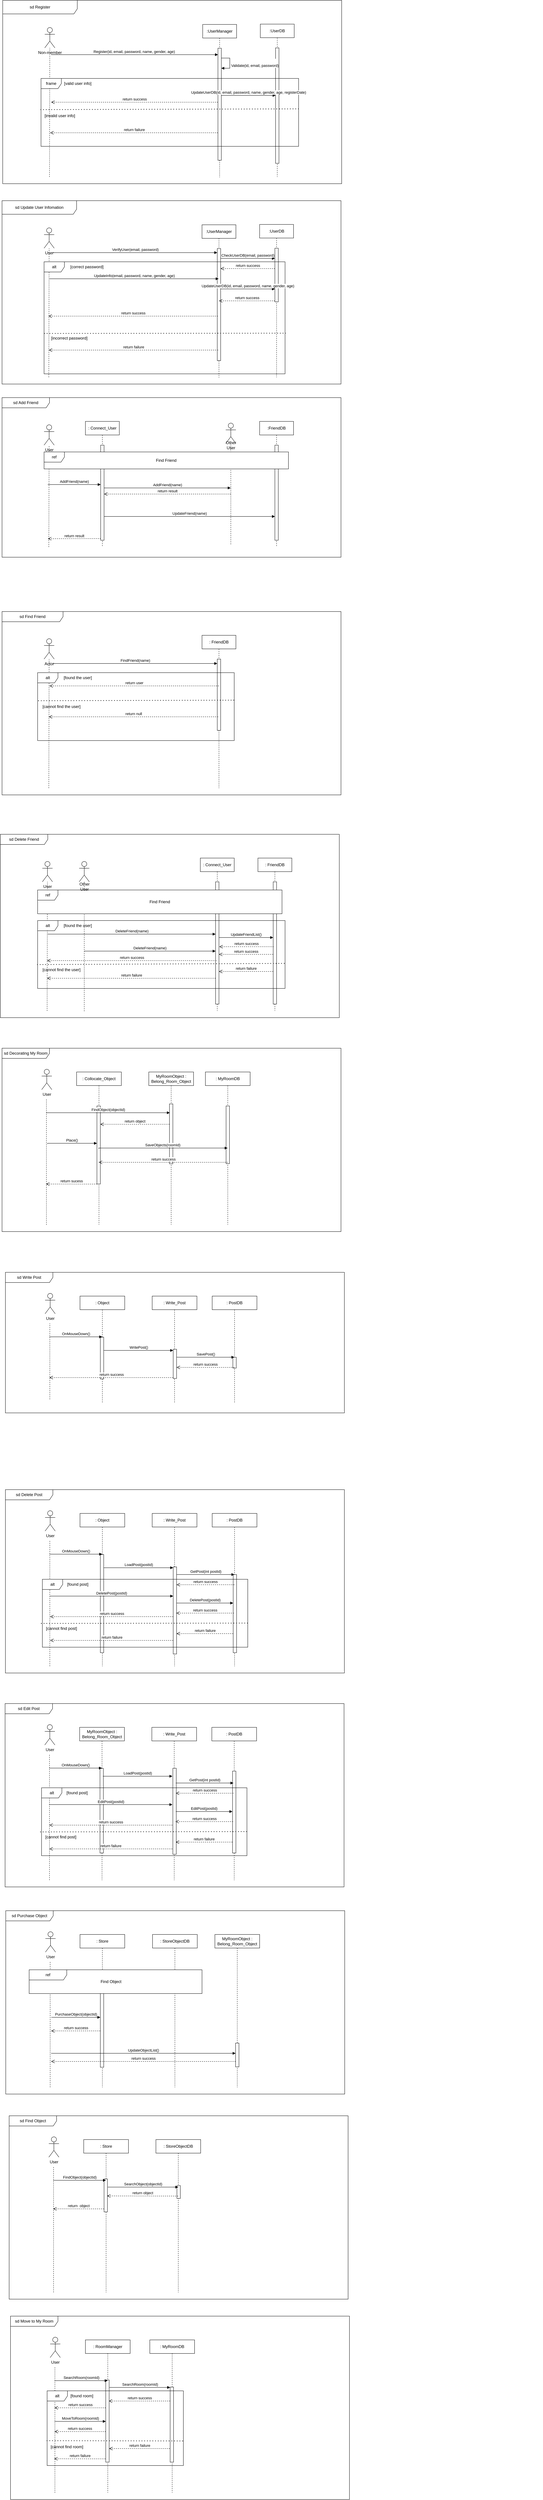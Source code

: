 <mxfile version="21.1.2" type="github">
  <diagram id="C5RBs43oDa-KdzZeNtuy" name="Page-1">
    <mxGraphModel dx="1660" dy="3080" grid="1" gridSize="10" guides="1" tooltips="1" connect="1" arrows="1" fold="1" page="1" pageScale="1" pageWidth="827" pageHeight="1169" math="0" shadow="0">
      <root>
        <mxCell id="WIyWlLk6GJQsqaUBKTNV-0" />
        <mxCell id="WIyWlLk6GJQsqaUBKTNV-1" parent="WIyWlLk6GJQsqaUBKTNV-0" />
        <mxCell id="70RkYLPMqeiG9e3OQrOJ-6" value=":UserDB" style="shape=umlLifeline;perimeter=lifelinePerimeter;whiteSpace=wrap;html=1;container=0;dropTarget=0;collapsible=0;recursiveResize=0;outlineConnect=0;portConstraint=eastwest;newEdgeStyle={&quot;edgeStyle&quot;:&quot;elbowEdgeStyle&quot;,&quot;elbow&quot;:&quot;vertical&quot;,&quot;curved&quot;:0,&quot;rounded&quot;:0};" vertex="1" parent="WIyWlLk6GJQsqaUBKTNV-1">
          <mxGeometry x="797" y="-1590" width="100" height="450" as="geometry" />
        </mxCell>
        <mxCell id="70RkYLPMqeiG9e3OQrOJ-7" value="" style="html=1;points=[];perimeter=orthogonalPerimeter;outlineConnect=0;targetShapes=umlLifeline;portConstraint=eastwest;newEdgeStyle={&quot;edgeStyle&quot;:&quot;elbowEdgeStyle&quot;,&quot;elbow&quot;:&quot;vertical&quot;,&quot;curved&quot;:0,&quot;rounded&quot;:0};" vertex="1" parent="70RkYLPMqeiG9e3OQrOJ-6">
          <mxGeometry x="45" y="70" width="10" height="340" as="geometry" />
        </mxCell>
        <mxCell id="slzVIG4Kqr-2eb110mHJ-109" value="" style="shape=umlLifeline;perimeter=lifelinePerimeter;whiteSpace=wrap;html=1;container=1;dropTarget=0;collapsible=0;recursiveResize=0;outlineConnect=0;portConstraint=eastwest;newEdgeStyle={&quot;edgeStyle&quot;:&quot;elbowEdgeStyle&quot;,&quot;elbow&quot;:&quot;vertical&quot;,&quot;curved&quot;:0,&quot;rounded&quot;:0};participant=umlActor;size=60;" parent="WIyWlLk6GJQsqaUBKTNV-1" vertex="1">
          <mxGeometry x="695" y="-415" width="30" height="360" as="geometry" />
        </mxCell>
        <mxCell id="slzVIG4Kqr-2eb110mHJ-113" value="" style="shape=umlLifeline;perimeter=lifelinePerimeter;whiteSpace=wrap;html=1;container=1;dropTarget=0;collapsible=0;recursiveResize=0;outlineConnect=0;portConstraint=eastwest;newEdgeStyle={&quot;edgeStyle&quot;:&quot;elbowEdgeStyle&quot;,&quot;elbow&quot;:&quot;vertical&quot;,&quot;curved&quot;:0,&quot;rounded&quot;:0};participant=umlActor;size=60;" parent="WIyWlLk6GJQsqaUBKTNV-1" vertex="1">
          <mxGeometry x="262.58" y="876" width="30" height="444" as="geometry" />
        </mxCell>
        <mxCell id="U-Zn1JElJ_j373spM2wp-0" value=": Connect_User" style="shape=umlLifeline;perimeter=lifelinePerimeter;whiteSpace=wrap;html=1;container=0;dropTarget=0;collapsible=0;recursiveResize=0;outlineConnect=0;portConstraint=eastwest;newEdgeStyle={&quot;edgeStyle&quot;:&quot;elbowEdgeStyle&quot;,&quot;elbow&quot;:&quot;vertical&quot;,&quot;curved&quot;:0,&quot;rounded&quot;:0};" parent="WIyWlLk6GJQsqaUBKTNV-1" vertex="1">
          <mxGeometry x="281" y="-420" width="100" height="370" as="geometry" />
        </mxCell>
        <mxCell id="U-Zn1JElJ_j373spM2wp-1" value="" style="html=1;points=[];perimeter=orthogonalPerimeter;outlineConnect=0;targetShapes=umlLifeline;portConstraint=eastwest;newEdgeStyle={&quot;edgeStyle&quot;:&quot;elbowEdgeStyle&quot;,&quot;elbow&quot;:&quot;vertical&quot;,&quot;curved&quot;:0,&quot;rounded&quot;:0};" parent="U-Zn1JElJ_j373spM2wp-0" vertex="1">
          <mxGeometry x="45" y="70" width="10" height="280" as="geometry" />
        </mxCell>
        <mxCell id="U-Zn1JElJ_j373spM2wp-4" value="User" style="shape=umlActor;verticalLabelPosition=bottom;verticalAlign=top;html=1;outlineConnect=0;" parent="WIyWlLk6GJQsqaUBKTNV-1" vertex="1">
          <mxGeometry x="159" y="-410" width="30" height="60" as="geometry" />
        </mxCell>
        <mxCell id="U-Zn1JElJ_j373spM2wp-6" value="" style="endArrow=none;dashed=1;html=1;rounded=0;" parent="WIyWlLk6GJQsqaUBKTNV-1" target="U-Zn1JElJ_j373spM2wp-4" edge="1">
          <mxGeometry width="50" height="50" relative="1" as="geometry">
            <mxPoint x="173" y="-50" as="sourcePoint" />
            <mxPoint x="172.066" y="-300" as="targetPoint" />
          </mxGeometry>
        </mxCell>
        <mxCell id="U-Zn1JElJ_j373spM2wp-7" value="AddFriend(name)" style="html=1;verticalAlign=bottom;endArrow=block;edgeStyle=elbowEdgeStyle;elbow=vertical;curved=0;rounded=0;" parent="WIyWlLk6GJQsqaUBKTNV-1" edge="1">
          <mxGeometry relative="1" as="geometry">
            <mxPoint x="170" y="-234" as="sourcePoint" />
            <Array as="points" />
            <mxPoint x="326" y="-234" as="targetPoint" />
            <mxPoint as="offset" />
          </mxGeometry>
        </mxCell>
        <mxCell id="U-Zn1JElJ_j373spM2wp-10" value=":FriendDB" style="shape=umlLifeline;perimeter=lifelinePerimeter;whiteSpace=wrap;html=1;container=0;dropTarget=0;collapsible=0;recursiveResize=0;outlineConnect=0;portConstraint=eastwest;newEdgeStyle={&quot;edgeStyle&quot;:&quot;elbowEdgeStyle&quot;,&quot;elbow&quot;:&quot;vertical&quot;,&quot;curved&quot;:0,&quot;rounded&quot;:0};" parent="WIyWlLk6GJQsqaUBKTNV-1" vertex="1">
          <mxGeometry x="795" y="-420" width="100" height="370" as="geometry" />
        </mxCell>
        <mxCell id="U-Zn1JElJ_j373spM2wp-11" value="" style="html=1;points=[];perimeter=orthogonalPerimeter;outlineConnect=0;targetShapes=umlLifeline;portConstraint=eastwest;newEdgeStyle={&quot;edgeStyle&quot;:&quot;elbowEdgeStyle&quot;,&quot;elbow&quot;:&quot;vertical&quot;,&quot;curved&quot;:0,&quot;rounded&quot;:0};" parent="U-Zn1JElJ_j373spM2wp-10" vertex="1">
          <mxGeometry x="45" y="70" width="10" height="280" as="geometry" />
        </mxCell>
        <mxCell id="U-Zn1JElJ_j373spM2wp-14" value="User" style="shape=umlActor;verticalLabelPosition=bottom;verticalAlign=top;html=1;outlineConnect=0;" parent="WIyWlLk6GJQsqaUBKTNV-1" vertex="1">
          <mxGeometry x="152" y="1488" width="30" height="60" as="geometry" />
        </mxCell>
        <mxCell id="U-Zn1JElJ_j373spM2wp-15" value="" style="endArrow=none;dashed=1;html=1;rounded=0;" parent="WIyWlLk6GJQsqaUBKTNV-1" edge="1">
          <mxGeometry width="50" height="50" relative="1" as="geometry">
            <mxPoint x="166" y="1946" as="sourcePoint" />
            <mxPoint x="166" y="1576" as="targetPoint" />
          </mxGeometry>
        </mxCell>
        <mxCell id="U-Zn1JElJ_j373spM2wp-16" value="MyRoomObject : Belong_Room_Object" style="shape=umlLifeline;perimeter=lifelinePerimeter;whiteSpace=wrap;html=1;container=0;dropTarget=0;collapsible=0;recursiveResize=0;outlineConnect=0;portConstraint=eastwest;newEdgeStyle={&quot;edgeStyle&quot;:&quot;elbowEdgeStyle&quot;,&quot;elbow&quot;:&quot;vertical&quot;,&quot;curved&quot;:0,&quot;rounded&quot;:0};" parent="WIyWlLk6GJQsqaUBKTNV-1" vertex="1">
          <mxGeometry x="468" y="1496" width="132" height="450" as="geometry" />
        </mxCell>
        <mxCell id="U-Zn1JElJ_j373spM2wp-17" value="" style="text;strokeColor=none;fillColor=none;align=left;verticalAlign=middle;spacingTop=-1;spacingLeft=4;spacingRight=4;rotatable=0;labelPosition=right;points=[];portConstraint=eastwest;" parent="WIyWlLk6GJQsqaUBKTNV-1" vertex="1">
          <mxGeometry x="405" y="70" width="190" height="14" as="geometry" />
        </mxCell>
        <mxCell id="U-Zn1JElJ_j373spM2wp-18" value="sd Add Friend" style="shape=umlFrame;whiteSpace=wrap;html=1;pointerEvents=0;width=140;height=30;" parent="WIyWlLk6GJQsqaUBKTNV-1" vertex="1">
          <mxGeometry x="35" y="-490" width="1000" height="470" as="geometry" />
        </mxCell>
        <mxCell id="U-Zn1JElJ_j373spM2wp-21" value="sd Decorating My Room" style="shape=umlFrame;whiteSpace=wrap;html=1;pointerEvents=0;width=140;height=30;" parent="WIyWlLk6GJQsqaUBKTNV-1" vertex="1">
          <mxGeometry x="35" y="1426" width="1000" height="540" as="geometry" />
        </mxCell>
        <mxCell id="U-Zn1JElJ_j373spM2wp-22" value=": Collocate_Object" style="shape=umlLifeline;perimeter=lifelinePerimeter;whiteSpace=wrap;html=1;container=0;dropTarget=0;collapsible=0;recursiveResize=0;outlineConnect=0;portConstraint=eastwest;newEdgeStyle={&quot;edgeStyle&quot;:&quot;elbowEdgeStyle&quot;,&quot;elbow&quot;:&quot;vertical&quot;,&quot;curved&quot;:0,&quot;rounded&quot;:0};" parent="WIyWlLk6GJQsqaUBKTNV-1" vertex="1">
          <mxGeometry x="255" y="1496" width="132" height="450" as="geometry" />
        </mxCell>
        <mxCell id="U-Zn1JElJ_j373spM2wp-23" value="" style="html=1;points=[];perimeter=orthogonalPerimeter;outlineConnect=0;targetShapes=umlLifeline;portConstraint=eastwest;newEdgeStyle={&quot;edgeStyle&quot;:&quot;elbowEdgeStyle&quot;,&quot;elbow&quot;:&quot;vertical&quot;,&quot;curved&quot;:0,&quot;rounded&quot;:0};" parent="U-Zn1JElJ_j373spM2wp-22" vertex="1">
          <mxGeometry x="60" y="100" width="10" height="230" as="geometry" />
        </mxCell>
        <mxCell id="U-Zn1JElJ_j373spM2wp-24" value="FindObject(objectId)" style="html=1;verticalAlign=bottom;endArrow=block;edgeStyle=elbowEdgeStyle;elbow=vertical;curved=0;rounded=0;entryX=0.1;entryY=0.147;entryDx=0;entryDy=0;entryPerimeter=0;" parent="WIyWlLk6GJQsqaUBKTNV-1" target="U-Zn1JElJ_j373spM2wp-77" edge="1">
          <mxGeometry x="0.001" relative="1" as="geometry">
            <mxPoint x="165" y="1616" as="sourcePoint" />
            <Array as="points">
              <mxPoint x="360" y="1616" />
            </Array>
            <mxPoint x="650" y="1616" as="targetPoint" />
            <mxPoint as="offset" />
          </mxGeometry>
        </mxCell>
        <mxCell id="U-Zn1JElJ_j373spM2wp-25" value=": MyRoomDB" style="shape=umlLifeline;perimeter=lifelinePerimeter;whiteSpace=wrap;html=1;container=0;dropTarget=0;collapsible=0;recursiveResize=0;outlineConnect=0;portConstraint=eastwest;newEdgeStyle={&quot;edgeStyle&quot;:&quot;elbowEdgeStyle&quot;,&quot;elbow&quot;:&quot;vertical&quot;,&quot;curved&quot;:0,&quot;rounded&quot;:0};" parent="WIyWlLk6GJQsqaUBKTNV-1" vertex="1">
          <mxGeometry x="635" y="1496" width="132" height="450" as="geometry" />
        </mxCell>
        <mxCell id="U-Zn1JElJ_j373spM2wp-26" value="" style="html=1;points=[];perimeter=orthogonalPerimeter;outlineConnect=0;targetShapes=umlLifeline;portConstraint=eastwest;newEdgeStyle={&quot;edgeStyle&quot;:&quot;elbowEdgeStyle&quot;,&quot;elbow&quot;:&quot;vertical&quot;,&quot;curved&quot;:0,&quot;rounded&quot;:0};" parent="U-Zn1JElJ_j373spM2wp-25" vertex="1">
          <mxGeometry x="61" y="100" width="10" height="170" as="geometry" />
        </mxCell>
        <mxCell id="U-Zn1JElJ_j373spM2wp-27" value="Place()" style="html=1;verticalAlign=bottom;endArrow=block;edgeStyle=elbowEdgeStyle;elbow=vertical;curved=0;rounded=0;" parent="WIyWlLk6GJQsqaUBKTNV-1" edge="1">
          <mxGeometry x="0.0" relative="1" as="geometry">
            <mxPoint x="169.504" y="1708" as="sourcePoint" />
            <Array as="points">
              <mxPoint x="474.18" y="1706" />
              <mxPoint x="453.18" y="1688" />
            </Array>
            <mxPoint x="315" y="1706" as="targetPoint" />
            <mxPoint as="offset" />
          </mxGeometry>
        </mxCell>
        <mxCell id="U-Zn1JElJ_j373spM2wp-28" value="return sucess" style="html=1;verticalAlign=bottom;endArrow=open;dashed=1;endSize=8;edgeStyle=elbowEdgeStyle;elbow=vertical;curved=0;rounded=0;" parent="WIyWlLk6GJQsqaUBKTNV-1" edge="1">
          <mxGeometry relative="1" as="geometry">
            <mxPoint x="165" y="1826.24" as="targetPoint" />
            <Array as="points" />
            <mxPoint x="315" y="1826.12" as="sourcePoint" />
          </mxGeometry>
        </mxCell>
        <mxCell id="U-Zn1JElJ_j373spM2wp-29" value="User" style="shape=umlActor;verticalLabelPosition=bottom;verticalAlign=top;html=1;outlineConnect=0;" parent="WIyWlLk6GJQsqaUBKTNV-1" vertex="1">
          <mxGeometry x="163" y="4028" width="30" height="60" as="geometry" />
        </mxCell>
        <mxCell id="U-Zn1JElJ_j373spM2wp-30" value="" style="endArrow=none;dashed=1;html=1;rounded=0;" parent="WIyWlLk6GJQsqaUBKTNV-1" edge="1">
          <mxGeometry width="50" height="50" relative="1" as="geometry">
            <mxPoint x="177" y="4486" as="sourcePoint" />
            <mxPoint x="177" y="4116" as="targetPoint" />
          </mxGeometry>
        </mxCell>
        <mxCell id="U-Zn1JElJ_j373spM2wp-31" value=": StoreObjectDB" style="shape=umlLifeline;perimeter=lifelinePerimeter;whiteSpace=wrap;html=1;container=0;dropTarget=0;collapsible=0;recursiveResize=0;outlineConnect=0;portConstraint=eastwest;newEdgeStyle={&quot;edgeStyle&quot;:&quot;elbowEdgeStyle&quot;,&quot;elbow&quot;:&quot;vertical&quot;,&quot;curved&quot;:0,&quot;rounded&quot;:0};" parent="WIyWlLk6GJQsqaUBKTNV-1" vertex="1">
          <mxGeometry x="479" y="4036" width="132" height="450" as="geometry" />
        </mxCell>
        <mxCell id="U-Zn1JElJ_j373spM2wp-32" value="sd Purchase Object" style="shape=umlFrame;whiteSpace=wrap;html=1;pointerEvents=0;width=140;height=30;" parent="WIyWlLk6GJQsqaUBKTNV-1" vertex="1">
          <mxGeometry x="46" y="3966" width="1000" height="540" as="geometry" />
        </mxCell>
        <mxCell id="U-Zn1JElJ_j373spM2wp-33" value=": Store" style="shape=umlLifeline;perimeter=lifelinePerimeter;whiteSpace=wrap;html=1;container=0;dropTarget=0;collapsible=0;recursiveResize=0;outlineConnect=0;portConstraint=eastwest;newEdgeStyle={&quot;edgeStyle&quot;:&quot;elbowEdgeStyle&quot;,&quot;elbow&quot;:&quot;vertical&quot;,&quot;curved&quot;:0,&quot;rounded&quot;:0};" parent="WIyWlLk6GJQsqaUBKTNV-1" vertex="1">
          <mxGeometry x="265" y="4036" width="132" height="450" as="geometry" />
        </mxCell>
        <mxCell id="U-Zn1JElJ_j373spM2wp-34" value="" style="html=1;points=[];perimeter=orthogonalPerimeter;outlineConnect=0;targetShapes=umlLifeline;portConstraint=eastwest;newEdgeStyle={&quot;edgeStyle&quot;:&quot;elbowEdgeStyle&quot;,&quot;elbow&quot;:&quot;vertical&quot;,&quot;curved&quot;:0,&quot;rounded&quot;:0};" parent="U-Zn1JElJ_j373spM2wp-33" vertex="1">
          <mxGeometry x="60" y="122" width="10" height="269" as="geometry" />
        </mxCell>
        <mxCell id="U-Zn1JElJ_j373spM2wp-37" value="PurchaseObject(objectId)" style="html=1;verticalAlign=bottom;endArrow=block;edgeStyle=elbowEdgeStyle;elbow=vertical;curved=0;rounded=0;" parent="WIyWlLk6GJQsqaUBKTNV-1" target="U-Zn1JElJ_j373spM2wp-34" edge="1">
          <mxGeometry x="0.006" relative="1" as="geometry">
            <mxPoint x="180.504" y="4280" as="sourcePoint" />
            <Array as="points" />
            <mxPoint x="326" y="4278" as="targetPoint" />
            <mxPoint as="offset" />
          </mxGeometry>
        </mxCell>
        <mxCell id="U-Zn1JElJ_j373spM2wp-39" value="User" style="shape=umlActor;verticalLabelPosition=bottom;verticalAlign=top;html=1;outlineConnect=0;" parent="WIyWlLk6GJQsqaUBKTNV-1" vertex="1">
          <mxGeometry x="177" y="5222" width="30" height="60" as="geometry" />
        </mxCell>
        <mxCell id="U-Zn1JElJ_j373spM2wp-40" value="" style="endArrow=none;dashed=1;html=1;rounded=0;" parent="WIyWlLk6GJQsqaUBKTNV-1" edge="1">
          <mxGeometry width="50" height="50" relative="1" as="geometry">
            <mxPoint x="191" y="5680" as="sourcePoint" />
            <mxPoint x="191" y="5310" as="targetPoint" />
          </mxGeometry>
        </mxCell>
        <mxCell id="U-Zn1JElJ_j373spM2wp-41" value="return success" style="html=1;verticalAlign=bottom;endArrow=open;dashed=1;endSize=8;edgeStyle=elbowEdgeStyle;elbow=vertical;curved=0;rounded=0;" parent="WIyWlLk6GJQsqaUBKTNV-1" source="U-Zn1JElJ_j373spM2wp-73" edge="1">
          <mxGeometry relative="1" as="geometry">
            <mxPoint x="350" y="5410" as="targetPoint" />
            <Array as="points">
              <mxPoint x="390" y="5410" />
            </Array>
            <mxPoint x="558.5" y="5396.471" as="sourcePoint" />
          </mxGeometry>
        </mxCell>
        <mxCell id="U-Zn1JElJ_j373spM2wp-42" value="sd Move to My Room" style="shape=umlFrame;whiteSpace=wrap;html=1;pointerEvents=0;width=140;height=30;" parent="WIyWlLk6GJQsqaUBKTNV-1" vertex="1">
          <mxGeometry x="60" y="5160" width="1000" height="540" as="geometry" />
        </mxCell>
        <mxCell id="U-Zn1JElJ_j373spM2wp-43" value=": RoomManager" style="shape=umlLifeline;perimeter=lifelinePerimeter;whiteSpace=wrap;html=1;container=0;dropTarget=0;collapsible=0;recursiveResize=0;outlineConnect=0;portConstraint=eastwest;newEdgeStyle={&quot;edgeStyle&quot;:&quot;elbowEdgeStyle&quot;,&quot;elbow&quot;:&quot;vertical&quot;,&quot;curved&quot;:0,&quot;rounded&quot;:0};" parent="WIyWlLk6GJQsqaUBKTNV-1" vertex="1">
          <mxGeometry x="281" y="5230" width="132" height="450" as="geometry" />
        </mxCell>
        <mxCell id="U-Zn1JElJ_j373spM2wp-44" value="" style="html=1;points=[];perimeter=orthogonalPerimeter;outlineConnect=0;targetShapes=umlLifeline;portConstraint=eastwest;newEdgeStyle={&quot;edgeStyle&quot;:&quot;elbowEdgeStyle&quot;,&quot;elbow&quot;:&quot;vertical&quot;,&quot;curved&quot;:0,&quot;rounded&quot;:0};" parent="U-Zn1JElJ_j373spM2wp-43" vertex="1">
          <mxGeometry x="60" y="118" width="10" height="242" as="geometry" />
        </mxCell>
        <mxCell id="U-Zn1JElJ_j373spM2wp-45" value="SearchRoom(roomId)" style="html=1;verticalAlign=bottom;endArrow=block;edgeStyle=elbowEdgeStyle;elbow=vertical;curved=0;rounded=0;" parent="WIyWlLk6GJQsqaUBKTNV-1" target="U-Zn1JElJ_j373spM2wp-73" edge="1">
          <mxGeometry relative="1" as="geometry">
            <mxPoint x="352" y="5370" as="sourcePoint" />
            <Array as="points">
              <mxPoint x="537" y="5370" />
            </Array>
            <mxPoint x="560" y="5370" as="targetPoint" />
            <mxPoint as="offset" />
          </mxGeometry>
        </mxCell>
        <mxCell id="U-Zn1JElJ_j373spM2wp-46" value="SearchRoom(roomId)" style="html=1;verticalAlign=bottom;endArrow=block;edgeStyle=elbowEdgeStyle;elbow=vertical;curved=0;rounded=0;" parent="WIyWlLk6GJQsqaUBKTNV-1" target="U-Zn1JElJ_j373spM2wp-43" edge="1">
          <mxGeometry x="0.005" relative="1" as="geometry">
            <mxPoint x="190" y="5350" as="sourcePoint" />
            <Array as="points">
              <mxPoint x="385" y="5350" />
            </Array>
            <mxPoint x="675" y="5350" as="targetPoint" />
            <mxPoint as="offset" />
          </mxGeometry>
        </mxCell>
        <mxCell id="U-Zn1JElJ_j373spM2wp-48" value="return success&lt;span style=&quot;white-space: pre;&quot;&gt; &lt;/span&gt;" style="html=1;verticalAlign=bottom;endArrow=open;dashed=1;endSize=8;edgeStyle=elbowEdgeStyle;elbow=vertical;curved=0;rounded=0;" parent="WIyWlLk6GJQsqaUBKTNV-1" source="U-Zn1JElJ_j373spM2wp-44" edge="1">
          <mxGeometry relative="1" as="geometry">
            <mxPoint x="190" y="5500" as="targetPoint" />
            <Array as="points" />
            <mxPoint x="338" y="5490" as="sourcePoint" />
          </mxGeometry>
        </mxCell>
        <mxCell id="U-Zn1JElJ_j373spM2wp-49" value=": Connect_User" style="shape=umlLifeline;perimeter=lifelinePerimeter;whiteSpace=wrap;html=1;container=0;dropTarget=0;collapsible=0;recursiveResize=0;outlineConnect=0;portConstraint=eastwest;newEdgeStyle={&quot;edgeStyle&quot;:&quot;elbowEdgeStyle&quot;,&quot;elbow&quot;:&quot;vertical&quot;,&quot;curved&quot;:0,&quot;rounded&quot;:0};" parent="WIyWlLk6GJQsqaUBKTNV-1" vertex="1">
          <mxGeometry x="620" y="866" width="100" height="450" as="geometry" />
        </mxCell>
        <mxCell id="U-Zn1JElJ_j373spM2wp-50" value="" style="html=1;points=[];perimeter=orthogonalPerimeter;outlineConnect=0;targetShapes=umlLifeline;portConstraint=eastwest;newEdgeStyle={&quot;edgeStyle&quot;:&quot;elbowEdgeStyle&quot;,&quot;elbow&quot;:&quot;vertical&quot;,&quot;curved&quot;:0,&quot;rounded&quot;:0};" parent="U-Zn1JElJ_j373spM2wp-49" vertex="1">
          <mxGeometry x="45" y="70" width="10" height="360" as="geometry" />
        </mxCell>
        <mxCell id="U-Zn1JElJ_j373spM2wp-51" value="DeleteFriend(name)" style="html=1;verticalAlign=bottom;endArrow=block;edgeStyle=elbowEdgeStyle;elbow=vertical;curved=0;rounded=0;" parent="WIyWlLk6GJQsqaUBKTNV-1" target="U-Zn1JElJ_j373spM2wp-50" edge="1">
          <mxGeometry relative="1" as="geometry">
            <mxPoint x="170" y="1090" as="sourcePoint" />
            <Array as="points">
              <mxPoint x="380" y="1090" />
            </Array>
            <mxPoint x="666" y="1080" as="targetPoint" />
          </mxGeometry>
        </mxCell>
        <mxCell id="U-Zn1JElJ_j373spM2wp-52" value="User" style="shape=umlActor;verticalLabelPosition=bottom;verticalAlign=top;html=1;outlineConnect=0;" parent="WIyWlLk6GJQsqaUBKTNV-1" vertex="1">
          <mxGeometry x="154" y="876" width="30" height="60" as="geometry" />
        </mxCell>
        <mxCell id="U-Zn1JElJ_j373spM2wp-53" value="" style="endArrow=none;dashed=1;html=1;rounded=0;" parent="WIyWlLk6GJQsqaUBKTNV-1" target="U-Zn1JElJ_j373spM2wp-52" edge="1">
          <mxGeometry width="50" height="50" relative="1" as="geometry">
            <mxPoint x="168" y="1316" as="sourcePoint" />
            <mxPoint x="167.066" y="986" as="targetPoint" />
          </mxGeometry>
        </mxCell>
        <mxCell id="U-Zn1JElJ_j373spM2wp-54" value="return failure" style="html=1;verticalAlign=bottom;endArrow=open;dashed=1;endSize=8;edgeStyle=elbowEdgeStyle;elbow=vertical;curved=0;rounded=0;" parent="WIyWlLk6GJQsqaUBKTNV-1" source="U-Zn1JElJ_j373spM2wp-50" edge="1">
          <mxGeometry x="0.001" relative="1" as="geometry">
            <mxPoint x="168" y="1220" as="targetPoint" />
            <Array as="points">
              <mxPoint x="373" y="1220" />
            </Array>
            <mxPoint x="667.5" y="1196" as="sourcePoint" />
            <mxPoint as="offset" />
          </mxGeometry>
        </mxCell>
        <mxCell id="U-Zn1JElJ_j373spM2wp-55" value=": FriendDB" style="shape=umlLifeline;perimeter=lifelinePerimeter;whiteSpace=wrap;html=1;container=0;dropTarget=0;collapsible=0;recursiveResize=0;outlineConnect=0;portConstraint=eastwest;newEdgeStyle={&quot;edgeStyle&quot;:&quot;elbowEdgeStyle&quot;,&quot;elbow&quot;:&quot;vertical&quot;,&quot;curved&quot;:0,&quot;rounded&quot;:0};" parent="WIyWlLk6GJQsqaUBKTNV-1" vertex="1">
          <mxGeometry x="790" y="866" width="100" height="450" as="geometry" />
        </mxCell>
        <mxCell id="U-Zn1JElJ_j373spM2wp-56" value="" style="html=1;points=[];perimeter=orthogonalPerimeter;outlineConnect=0;targetShapes=umlLifeline;portConstraint=eastwest;newEdgeStyle={&quot;edgeStyle&quot;:&quot;elbowEdgeStyle&quot;,&quot;elbow&quot;:&quot;vertical&quot;,&quot;curved&quot;:0,&quot;rounded&quot;:0};" parent="U-Zn1JElJ_j373spM2wp-55" vertex="1">
          <mxGeometry x="45" y="70" width="10" height="360" as="geometry" />
        </mxCell>
        <mxCell id="U-Zn1JElJ_j373spM2wp-58" value="" style="text;strokeColor=none;fillColor=none;align=left;verticalAlign=middle;spacingTop=-1;spacingLeft=4;spacingRight=4;rotatable=0;labelPosition=right;points=[];portConstraint=eastwest;" parent="WIyWlLk6GJQsqaUBKTNV-1" vertex="1">
          <mxGeometry x="400" y="1356" width="190" height="14" as="geometry" />
        </mxCell>
        <mxCell id="U-Zn1JElJ_j373spM2wp-59" value="sd Delete Friend" style="shape=umlFrame;whiteSpace=wrap;html=1;pointerEvents=0;width=140;height=30;" parent="WIyWlLk6GJQsqaUBKTNV-1" vertex="1">
          <mxGeometry x="30" y="796" width="1000" height="540" as="geometry" />
        </mxCell>
        <mxCell id="U-Zn1JElJ_j373spM2wp-60" value="return success" style="html=1;verticalAlign=bottom;endArrow=open;dashed=1;endSize=8;edgeStyle=elbowEdgeStyle;elbow=vertical;curved=0;rounded=0;" parent="WIyWlLk6GJQsqaUBKTNV-1" edge="1">
          <mxGeometry relative="1" as="geometry">
            <mxPoint x="168" y="1168" as="targetPoint" />
            <Array as="points">
              <mxPoint x="373" y="1168" />
            </Array>
            <mxPoint x="667.5" y="1168" as="sourcePoint" />
          </mxGeometry>
        </mxCell>
        <mxCell id="U-Zn1JElJ_j373spM2wp-62" value="return success" style="html=1;verticalAlign=bottom;endArrow=open;dashed=1;endSize=8;edgeStyle=elbowEdgeStyle;elbow=vertical;curved=0;rounded=0;" parent="WIyWlLk6GJQsqaUBKTNV-1" edge="1">
          <mxGeometry relative="1" as="geometry">
            <mxPoint x="676.0" y="1127" as="targetPoint" />
            <Array as="points">
              <mxPoint x="751" y="1127" />
            </Array>
            <mxPoint x="836.0" y="1127" as="sourcePoint" />
          </mxGeometry>
        </mxCell>
        <mxCell id="U-Zn1JElJ_j373spM2wp-63" value="MyRoomObject : Belong_Room_Object" style="shape=umlLifeline;perimeter=lifelinePerimeter;whiteSpace=wrap;html=1;container=0;dropTarget=0;collapsible=0;recursiveResize=0;outlineConnect=0;portConstraint=eastwest;newEdgeStyle={&quot;edgeStyle&quot;:&quot;elbowEdgeStyle&quot;,&quot;elbow&quot;:&quot;vertical&quot;,&quot;curved&quot;:0,&quot;rounded&quot;:0};" parent="WIyWlLk6GJQsqaUBKTNV-1" vertex="1">
          <mxGeometry x="663" y="4036" width="132" height="450" as="geometry" />
        </mxCell>
        <mxCell id="U-Zn1JElJ_j373spM2wp-64" value="" style="html=1;points=[];perimeter=orthogonalPerimeter;outlineConnect=0;targetShapes=umlLifeline;portConstraint=eastwest;newEdgeStyle={&quot;edgeStyle&quot;:&quot;elbowEdgeStyle&quot;,&quot;elbow&quot;:&quot;vertical&quot;,&quot;curved&quot;:0,&quot;rounded&quot;:0};" parent="U-Zn1JElJ_j373spM2wp-63" vertex="1">
          <mxGeometry x="61" y="320" width="10" height="70" as="geometry" />
        </mxCell>
        <mxCell id="U-Zn1JElJ_j373spM2wp-65" value="User" style="shape=umlActor;verticalLabelPosition=bottom;verticalAlign=top;html=1;outlineConnect=0;" parent="WIyWlLk6GJQsqaUBKTNV-1" vertex="1">
          <mxGeometry x="162" y="2148" width="30" height="60" as="geometry" />
        </mxCell>
        <mxCell id="U-Zn1JElJ_j373spM2wp-66" value="" style="endArrow=none;dashed=1;html=1;rounded=0;" parent="WIyWlLk6GJQsqaUBKTNV-1" edge="1">
          <mxGeometry width="50" height="50" relative="1" as="geometry">
            <mxPoint x="176" y="2460" as="sourcePoint" />
            <mxPoint x="176" y="2236" as="targetPoint" />
          </mxGeometry>
        </mxCell>
        <mxCell id="U-Zn1JElJ_j373spM2wp-67" value=": Write_Post" style="shape=umlLifeline;perimeter=lifelinePerimeter;whiteSpace=wrap;html=1;container=0;dropTarget=0;collapsible=0;recursiveResize=0;outlineConnect=0;portConstraint=eastwest;newEdgeStyle={&quot;edgeStyle&quot;:&quot;elbowEdgeStyle&quot;,&quot;elbow&quot;:&quot;vertical&quot;,&quot;curved&quot;:0,&quot;rounded&quot;:0};" parent="WIyWlLk6GJQsqaUBKTNV-1" vertex="1">
          <mxGeometry x="478" y="2156" width="132" height="314" as="geometry" />
        </mxCell>
        <mxCell id="U-Zn1JElJ_j373spM2wp-68" value="sd Write Post" style="shape=umlFrame;whiteSpace=wrap;html=1;pointerEvents=0;width=140;height=30;" parent="WIyWlLk6GJQsqaUBKTNV-1" vertex="1">
          <mxGeometry x="45" y="2086" width="1000" height="414" as="geometry" />
        </mxCell>
        <mxCell id="U-Zn1JElJ_j373spM2wp-69" value=": Object" style="shape=umlLifeline;perimeter=lifelinePerimeter;whiteSpace=wrap;html=1;container=0;dropTarget=0;collapsible=0;recursiveResize=0;outlineConnect=0;portConstraint=eastwest;newEdgeStyle={&quot;edgeStyle&quot;:&quot;elbowEdgeStyle&quot;,&quot;elbow&quot;:&quot;vertical&quot;,&quot;curved&quot;:0,&quot;rounded&quot;:0};" parent="WIyWlLk6GJQsqaUBKTNV-1" vertex="1">
          <mxGeometry x="265" y="2156" width="132" height="314" as="geometry" />
        </mxCell>
        <mxCell id="U-Zn1JElJ_j373spM2wp-70" value="" style="html=1;points=[];perimeter=orthogonalPerimeter;outlineConnect=0;targetShapes=umlLifeline;portConstraint=eastwest;newEdgeStyle={&quot;edgeStyle&quot;:&quot;elbowEdgeStyle&quot;,&quot;elbow&quot;:&quot;vertical&quot;,&quot;curved&quot;:0,&quot;rounded&quot;:0};" parent="U-Zn1JElJ_j373spM2wp-69" vertex="1">
          <mxGeometry x="60" y="121" width="10" height="123" as="geometry" />
        </mxCell>
        <mxCell id="U-Zn1JElJ_j373spM2wp-71" value="OnMouseDown()" style="html=1;verticalAlign=bottom;endArrow=block;edgeStyle=elbowEdgeStyle;elbow=vertical;curved=0;rounded=0;" parent="WIyWlLk6GJQsqaUBKTNV-1" target="U-Zn1JElJ_j373spM2wp-69" edge="1">
          <mxGeometry relative="1" as="geometry">
            <mxPoint x="175" y="2276" as="sourcePoint" />
            <Array as="points">
              <mxPoint x="370" y="2276" />
            </Array>
            <mxPoint x="660" y="2276" as="targetPoint" />
          </mxGeometry>
        </mxCell>
        <mxCell id="U-Zn1JElJ_j373spM2wp-72" value=": MyRoomDB" style="shape=umlLifeline;perimeter=lifelinePerimeter;whiteSpace=wrap;html=1;container=0;dropTarget=0;collapsible=0;recursiveResize=0;outlineConnect=0;portConstraint=eastwest;newEdgeStyle={&quot;edgeStyle&quot;:&quot;elbowEdgeStyle&quot;,&quot;elbow&quot;:&quot;vertical&quot;,&quot;curved&quot;:0,&quot;rounded&quot;:0};" parent="WIyWlLk6GJQsqaUBKTNV-1" vertex="1">
          <mxGeometry x="471" y="5230" width="132" height="450" as="geometry" />
        </mxCell>
        <mxCell id="U-Zn1JElJ_j373spM2wp-73" value="" style="html=1;points=[];perimeter=orthogonalPerimeter;outlineConnect=0;targetShapes=umlLifeline;portConstraint=eastwest;newEdgeStyle={&quot;edgeStyle&quot;:&quot;elbowEdgeStyle&quot;,&quot;elbow&quot;:&quot;vertical&quot;,&quot;curved&quot;:0,&quot;rounded&quot;:0};" parent="U-Zn1JElJ_j373spM2wp-72" vertex="1">
          <mxGeometry x="60" y="139" width="10" height="221" as="geometry" />
        </mxCell>
        <mxCell id="U-Zn1JElJ_j373spM2wp-74" value="return success" style="html=1;verticalAlign=bottom;endArrow=open;dashed=1;endSize=8;edgeStyle=elbowEdgeStyle;elbow=vertical;curved=0;rounded=0;" parent="WIyWlLk6GJQsqaUBKTNV-1" source="U-Zn1JElJ_j373spM2wp-44" edge="1">
          <mxGeometry x="-0.002" relative="1" as="geometry">
            <mxPoint x="190" y="5430" as="targetPoint" />
            <Array as="points">
              <mxPoint x="270" y="5430" />
            </Array>
            <mxPoint x="341" y="5420" as="sourcePoint" />
            <mxPoint as="offset" />
          </mxGeometry>
        </mxCell>
        <mxCell id="U-Zn1JElJ_j373spM2wp-75" value="MoveToRoom(roomId)" style="html=1;verticalAlign=bottom;endArrow=block;edgeStyle=elbowEdgeStyle;elbow=vertical;curved=0;rounded=0;" parent="WIyWlLk6GJQsqaUBKTNV-1" target="U-Zn1JElJ_j373spM2wp-44" edge="1">
          <mxGeometry x="0.009" relative="1" as="geometry">
            <mxPoint x="190" y="5470" as="sourcePoint" />
            <Array as="points">
              <mxPoint x="270" y="5470" />
            </Array>
            <mxPoint x="726.5" y="5460.034" as="targetPoint" />
            <mxPoint as="offset" />
          </mxGeometry>
        </mxCell>
        <mxCell id="U-Zn1JElJ_j373spM2wp-77" value="" style="html=1;points=[];perimeter=orthogonalPerimeter;outlineConnect=0;targetShapes=umlLifeline;portConstraint=eastwest;newEdgeStyle={&quot;edgeStyle&quot;:&quot;elbowEdgeStyle&quot;,&quot;elbow&quot;:&quot;vertical&quot;,&quot;curved&quot;:0,&quot;rounded&quot;:0};" parent="WIyWlLk6GJQsqaUBKTNV-1" vertex="1">
          <mxGeometry x="529" y="1590" width="10" height="176.5" as="geometry" />
        </mxCell>
        <mxCell id="U-Zn1JElJ_j373spM2wp-78" value="SaveObjects(roomId)" style="html=1;verticalAlign=bottom;endArrow=block;edgeStyle=elbowEdgeStyle;elbow=vertical;curved=0;rounded=0;" parent="WIyWlLk6GJQsqaUBKTNV-1" edge="1">
          <mxGeometry relative="1" as="geometry">
            <mxPoint x="320.324" y="1722" as="sourcePoint" />
            <Array as="points">
              <mxPoint x="625" y="1720" />
              <mxPoint x="604" y="1702" />
            </Array>
            <mxPoint x="700.5" y="1720" as="targetPoint" />
          </mxGeometry>
        </mxCell>
        <mxCell id="U-Zn1JElJ_j373spM2wp-79" value="return success" style="html=1;verticalAlign=bottom;endArrow=open;dashed=1;endSize=8;edgeStyle=elbowEdgeStyle;elbow=vertical;curved=0;rounded=0;" parent="WIyWlLk6GJQsqaUBKTNV-1" edge="1">
          <mxGeometry relative="1" as="geometry">
            <mxPoint x="320.324" y="1762" as="targetPoint" />
            <Array as="points">
              <mxPoint x="569" y="1762" />
            </Array>
            <mxPoint x="700.5" y="1762.0" as="sourcePoint" />
          </mxGeometry>
        </mxCell>
        <mxCell id="U-Zn1JElJ_j373spM2wp-81" value="return object" style="html=1;verticalAlign=bottom;endArrow=open;dashed=1;endSize=8;edgeStyle=elbowEdgeStyle;elbow=vertical;curved=0;rounded=0;" parent="WIyWlLk6GJQsqaUBKTNV-1" source="U-Zn1JElJ_j373spM2wp-77" target="U-Zn1JElJ_j373spM2wp-23" edge="1">
          <mxGeometry relative="1" as="geometry">
            <mxPoint x="324" y="1676" as="targetPoint" />
            <Array as="points">
              <mxPoint x="420" y="1650" />
            </Array>
            <mxPoint x="569" y="1677" as="sourcePoint" />
          </mxGeometry>
        </mxCell>
        <mxCell id="U-Zn1JElJ_j373spM2wp-82" value="" style="html=1;points=[];perimeter=orthogonalPerimeter;outlineConnect=0;targetShapes=umlLifeline;portConstraint=eastwest;newEdgeStyle={&quot;edgeStyle&quot;:&quot;elbowEdgeStyle&quot;,&quot;elbow&quot;:&quot;vertical&quot;,&quot;curved&quot;:0,&quot;rounded&quot;:0};" parent="WIyWlLk6GJQsqaUBKTNV-1" vertex="1">
          <mxGeometry x="540" y="2312.5" width="10" height="86" as="geometry" />
        </mxCell>
        <mxCell id="U-Zn1JElJ_j373spM2wp-83" value="WritePost()" style="html=1;verticalAlign=bottom;endArrow=block;edgeStyle=elbowEdgeStyle;elbow=vertical;curved=0;rounded=0;" parent="WIyWlLk6GJQsqaUBKTNV-1" source="U-Zn1JElJ_j373spM2wp-70" target="U-Zn1JElJ_j373spM2wp-82" edge="1">
          <mxGeometry relative="1" as="geometry">
            <mxPoint x="175" y="2316" as="sourcePoint" />
            <Array as="points">
              <mxPoint x="450" y="2316" />
            </Array>
            <mxPoint x="383" y="2316" as="targetPoint" />
          </mxGeometry>
        </mxCell>
        <mxCell id="U-Zn1JElJ_j373spM2wp-84" value="return success" style="html=1;verticalAlign=bottom;endArrow=open;dashed=1;endSize=8;edgeStyle=elbowEdgeStyle;elbow=vertical;curved=0;rounded=0;" parent="WIyWlLk6GJQsqaUBKTNV-1" source="U-Zn1JElJ_j373spM2wp-82" edge="1">
          <mxGeometry relative="1" as="geometry">
            <mxPoint x="175" y="2396" as="targetPoint" />
            <Array as="points">
              <mxPoint x="255" y="2396" />
            </Array>
            <mxPoint x="579" y="2337" as="sourcePoint" />
          </mxGeometry>
        </mxCell>
        <mxCell id="U-Zn1JElJ_j373spM2wp-86" value="return success" style="html=1;verticalAlign=bottom;endArrow=open;dashed=1;endSize=8;edgeStyle=elbowEdgeStyle;elbow=vertical;curved=0;rounded=0;" parent="WIyWlLk6GJQsqaUBKTNV-1" source="U-Zn1JElJ_j373spM2wp-34" edge="1">
          <mxGeometry relative="1" as="geometry">
            <mxPoint x="180" y="4320" as="targetPoint" />
            <Array as="points">
              <mxPoint x="240" y="4320" />
            </Array>
            <mxPoint x="711.5" y="4362" as="sourcePoint" />
          </mxGeometry>
        </mxCell>
        <mxCell id="U-Zn1JElJ_j373spM2wp-87" value="UpdateObjectList()" style="html=1;verticalAlign=bottom;endArrow=block;edgeStyle=elbowEdgeStyle;elbow=vertical;curved=0;rounded=0;" parent="WIyWlLk6GJQsqaUBKTNV-1" target="U-Zn1JElJ_j373spM2wp-64" edge="1">
          <mxGeometry relative="1" as="geometry">
            <mxPoint x="180" y="4386" as="sourcePoint" />
            <Array as="points" />
            <mxPoint x="891.5" y="4386" as="targetPoint" />
          </mxGeometry>
        </mxCell>
        <mxCell id="U-Zn1JElJ_j373spM2wp-88" value="return success" style="html=1;verticalAlign=bottom;endArrow=open;dashed=1;endSize=8;edgeStyle=elbowEdgeStyle;elbow=vertical;curved=0;rounded=0;" parent="WIyWlLk6GJQsqaUBKTNV-1" source="U-Zn1JElJ_j373spM2wp-64" edge="1">
          <mxGeometry relative="1" as="geometry">
            <mxPoint x="180" y="4410" as="targetPoint" />
            <Array as="points">
              <mxPoint x="220" y="4410" />
              <mxPoint x="240" y="4410" />
            </Array>
            <mxPoint x="891.5" y="4406" as="sourcePoint" />
          </mxGeometry>
        </mxCell>
        <mxCell id="U-Zn1JElJ_j373spM2wp-90" value=": PostDB" style="shape=umlLifeline;perimeter=lifelinePerimeter;whiteSpace=wrap;html=1;container=0;dropTarget=0;collapsible=0;recursiveResize=0;outlineConnect=0;portConstraint=eastwest;newEdgeStyle={&quot;edgeStyle&quot;:&quot;elbowEdgeStyle&quot;,&quot;elbow&quot;:&quot;vertical&quot;,&quot;curved&quot;:0,&quot;rounded&quot;:0};" parent="WIyWlLk6GJQsqaUBKTNV-1" vertex="1">
          <mxGeometry x="655" y="2156" width="132" height="314" as="geometry" />
        </mxCell>
        <mxCell id="U-Zn1JElJ_j373spM2wp-91" value="" style="html=1;points=[];perimeter=orthogonalPerimeter;outlineConnect=0;targetShapes=umlLifeline;portConstraint=eastwest;newEdgeStyle={&quot;edgeStyle&quot;:&quot;elbowEdgeStyle&quot;,&quot;elbow&quot;:&quot;vertical&quot;,&quot;curved&quot;:0,&quot;rounded&quot;:0};" parent="U-Zn1JElJ_j373spM2wp-90" vertex="1">
          <mxGeometry x="61" y="180" width="10" height="32" as="geometry" />
        </mxCell>
        <mxCell id="U-Zn1JElJ_j373spM2wp-92" value="SavePost()" style="html=1;verticalAlign=bottom;endArrow=block;edgeStyle=elbowEdgeStyle;elbow=vertical;curved=0;rounded=0;" parent="WIyWlLk6GJQsqaUBKTNV-1" source="U-Zn1JElJ_j373spM2wp-82" target="U-Zn1JElJ_j373spM2wp-90" edge="1">
          <mxGeometry relative="1" as="geometry">
            <mxPoint x="555" y="2346" as="sourcePoint" />
            <Array as="points">
              <mxPoint x="585" y="2336" />
              <mxPoint x="663" y="2346" />
            </Array>
            <mxPoint x="643" y="2346" as="targetPoint" />
          </mxGeometry>
        </mxCell>
        <mxCell id="U-Zn1JElJ_j373spM2wp-93" value="return success" style="html=1;verticalAlign=bottom;endArrow=open;dashed=1;endSize=8;edgeStyle=elbowEdgeStyle;elbow=vertical;curved=0;rounded=0;" parent="WIyWlLk6GJQsqaUBKTNV-1" source="U-Zn1JElJ_j373spM2wp-90" target="U-Zn1JElJ_j373spM2wp-82" edge="1">
          <mxGeometry relative="1" as="geometry">
            <mxPoint x="555" y="2366" as="targetPoint" />
            <Array as="points">
              <mxPoint x="635" y="2366" />
            </Array>
            <mxPoint x="924" y="2366" as="sourcePoint" />
          </mxGeometry>
        </mxCell>
        <mxCell id="U-Zn1JElJ_j373spM2wp-94" value="User" style="shape=umlActor;verticalLabelPosition=bottom;verticalAlign=top;html=1;outlineConnect=0;" parent="WIyWlLk6GJQsqaUBKTNV-1" vertex="1">
          <mxGeometry x="162" y="2788" width="30" height="60" as="geometry" />
        </mxCell>
        <mxCell id="U-Zn1JElJ_j373spM2wp-95" value="" style="endArrow=none;dashed=1;html=1;rounded=0;" parent="WIyWlLk6GJQsqaUBKTNV-1" edge="1">
          <mxGeometry width="50" height="50" relative="1" as="geometry">
            <mxPoint x="176" y="3246" as="sourcePoint" />
            <mxPoint x="176" y="2876" as="targetPoint" />
          </mxGeometry>
        </mxCell>
        <mxCell id="U-Zn1JElJ_j373spM2wp-96" value=": Write_Post" style="shape=umlLifeline;perimeter=lifelinePerimeter;whiteSpace=wrap;html=1;container=0;dropTarget=0;collapsible=0;recursiveResize=0;outlineConnect=0;portConstraint=eastwest;newEdgeStyle={&quot;edgeStyle&quot;:&quot;elbowEdgeStyle&quot;,&quot;elbow&quot;:&quot;vertical&quot;,&quot;curved&quot;:0,&quot;rounded&quot;:0};" parent="WIyWlLk6GJQsqaUBKTNV-1" vertex="1">
          <mxGeometry x="478" y="2796" width="132" height="450" as="geometry" />
        </mxCell>
        <mxCell id="U-Zn1JElJ_j373spM2wp-97" value="sd Delete Post" style="shape=umlFrame;whiteSpace=wrap;html=1;pointerEvents=0;width=140;height=30;" parent="WIyWlLk6GJQsqaUBKTNV-1" vertex="1">
          <mxGeometry x="45" y="2726" width="1000" height="540" as="geometry" />
        </mxCell>
        <mxCell id="U-Zn1JElJ_j373spM2wp-98" value=": Object" style="shape=umlLifeline;perimeter=lifelinePerimeter;whiteSpace=wrap;html=1;container=0;dropTarget=0;collapsible=0;recursiveResize=0;outlineConnect=0;portConstraint=eastwest;newEdgeStyle={&quot;edgeStyle&quot;:&quot;elbowEdgeStyle&quot;,&quot;elbow&quot;:&quot;vertical&quot;,&quot;curved&quot;:0,&quot;rounded&quot;:0};" parent="WIyWlLk6GJQsqaUBKTNV-1" vertex="1">
          <mxGeometry x="265" y="2796" width="132" height="450" as="geometry" />
        </mxCell>
        <mxCell id="U-Zn1JElJ_j373spM2wp-99" value="" style="html=1;points=[];perimeter=orthogonalPerimeter;outlineConnect=0;targetShapes=umlLifeline;portConstraint=eastwest;newEdgeStyle={&quot;edgeStyle&quot;:&quot;elbowEdgeStyle&quot;,&quot;elbow&quot;:&quot;vertical&quot;,&quot;curved&quot;:0,&quot;rounded&quot;:0};" parent="U-Zn1JElJ_j373spM2wp-98" vertex="1">
          <mxGeometry x="60" y="121" width="10" height="289" as="geometry" />
        </mxCell>
        <mxCell id="U-Zn1JElJ_j373spM2wp-100" value="OnMouseDown()" style="html=1;verticalAlign=bottom;endArrow=block;edgeStyle=elbowEdgeStyle;elbow=vertical;curved=0;rounded=0;" parent="WIyWlLk6GJQsqaUBKTNV-1" target="U-Zn1JElJ_j373spM2wp-98" edge="1">
          <mxGeometry relative="1" as="geometry">
            <mxPoint x="175" y="2916" as="sourcePoint" />
            <Array as="points">
              <mxPoint x="370" y="2916" />
            </Array>
            <mxPoint x="660" y="2916" as="targetPoint" />
          </mxGeometry>
        </mxCell>
        <mxCell id="U-Zn1JElJ_j373spM2wp-101" value="" style="html=1;points=[];perimeter=orthogonalPerimeter;outlineConnect=0;targetShapes=umlLifeline;portConstraint=eastwest;newEdgeStyle={&quot;edgeStyle&quot;:&quot;elbowEdgeStyle&quot;,&quot;elbow&quot;:&quot;vertical&quot;,&quot;curved&quot;:0,&quot;rounded&quot;:0};" parent="WIyWlLk6GJQsqaUBKTNV-1" vertex="1">
          <mxGeometry x="540" y="2953.5" width="10" height="256.5" as="geometry" />
        </mxCell>
        <mxCell id="U-Zn1JElJ_j373spM2wp-102" value="LoadPost(postId)" style="html=1;verticalAlign=bottom;endArrow=block;edgeStyle=elbowEdgeStyle;elbow=vertical;curved=0;rounded=0;" parent="WIyWlLk6GJQsqaUBKTNV-1" source="U-Zn1JElJ_j373spM2wp-99" target="U-Zn1JElJ_j373spM2wp-101" edge="1">
          <mxGeometry relative="1" as="geometry">
            <mxPoint x="175" y="2956" as="sourcePoint" />
            <Array as="points">
              <mxPoint x="360" y="2956" />
            </Array>
            <mxPoint x="383" y="2956" as="targetPoint" />
          </mxGeometry>
        </mxCell>
        <mxCell id="U-Zn1JElJ_j373spM2wp-105" value=": PostDB" style="shape=umlLifeline;perimeter=lifelinePerimeter;whiteSpace=wrap;html=1;container=0;dropTarget=0;collapsible=0;recursiveResize=0;outlineConnect=0;portConstraint=eastwest;newEdgeStyle={&quot;edgeStyle&quot;:&quot;elbowEdgeStyle&quot;,&quot;elbow&quot;:&quot;vertical&quot;,&quot;curved&quot;:0,&quot;rounded&quot;:0};" parent="WIyWlLk6GJQsqaUBKTNV-1" vertex="1">
          <mxGeometry x="655" y="2796" width="132" height="450" as="geometry" />
        </mxCell>
        <mxCell id="U-Zn1JElJ_j373spM2wp-106" value="" style="html=1;points=[];perimeter=orthogonalPerimeter;outlineConnect=0;targetShapes=umlLifeline;portConstraint=eastwest;newEdgeStyle={&quot;edgeStyle&quot;:&quot;elbowEdgeStyle&quot;,&quot;elbow&quot;:&quot;vertical&quot;,&quot;curved&quot;:0,&quot;rounded&quot;:0};" parent="U-Zn1JElJ_j373spM2wp-105" vertex="1">
          <mxGeometry x="62" y="180" width="10" height="230" as="geometry" />
        </mxCell>
        <mxCell id="U-Zn1JElJ_j373spM2wp-107" value="GetPost(int postId)" style="html=1;verticalAlign=bottom;endArrow=block;edgeStyle=elbowEdgeStyle;elbow=vertical;curved=0;rounded=0;" parent="WIyWlLk6GJQsqaUBKTNV-1" source="U-Zn1JElJ_j373spM2wp-101" target="U-Zn1JElJ_j373spM2wp-105" edge="1">
          <mxGeometry relative="1" as="geometry">
            <mxPoint x="555" y="2986" as="sourcePoint" />
            <Array as="points">
              <mxPoint x="585" y="2976" />
              <mxPoint x="663" y="2986" />
            </Array>
            <mxPoint x="643" y="2986" as="targetPoint" />
          </mxGeometry>
        </mxCell>
        <mxCell id="U-Zn1JElJ_j373spM2wp-108" value="return success" style="html=1;verticalAlign=bottom;endArrow=open;dashed=1;endSize=8;edgeStyle=elbowEdgeStyle;elbow=vertical;curved=0;rounded=0;" parent="WIyWlLk6GJQsqaUBKTNV-1" source="U-Zn1JElJ_j373spM2wp-105" target="U-Zn1JElJ_j373spM2wp-101" edge="1">
          <mxGeometry relative="1" as="geometry">
            <mxPoint x="555" y="3006" as="targetPoint" />
            <Array as="points">
              <mxPoint x="635" y="3006" />
            </Array>
            <mxPoint x="924" y="3006" as="sourcePoint" />
          </mxGeometry>
        </mxCell>
        <mxCell id="U-Zn1JElJ_j373spM2wp-109" value="User" style="shape=umlActor;verticalLabelPosition=bottom;verticalAlign=top;html=1;outlineConnect=0;" parent="WIyWlLk6GJQsqaUBKTNV-1" vertex="1">
          <mxGeometry x="161" y="3418" width="30" height="60" as="geometry" />
        </mxCell>
        <mxCell id="U-Zn1JElJ_j373spM2wp-110" value="" style="endArrow=none;dashed=1;html=1;rounded=0;" parent="WIyWlLk6GJQsqaUBKTNV-1" edge="1">
          <mxGeometry width="50" height="50" relative="1" as="geometry">
            <mxPoint x="175" y="3876" as="sourcePoint" />
            <mxPoint x="175" y="3506" as="targetPoint" />
          </mxGeometry>
        </mxCell>
        <mxCell id="U-Zn1JElJ_j373spM2wp-111" value=": Write_Post" style="shape=umlLifeline;perimeter=lifelinePerimeter;whiteSpace=wrap;html=1;container=0;dropTarget=0;collapsible=0;recursiveResize=0;outlineConnect=0;portConstraint=eastwest;newEdgeStyle={&quot;edgeStyle&quot;:&quot;elbowEdgeStyle&quot;,&quot;elbow&quot;:&quot;vertical&quot;,&quot;curved&quot;:0,&quot;rounded&quot;:0};" parent="WIyWlLk6GJQsqaUBKTNV-1" vertex="1">
          <mxGeometry x="477" y="3426" width="132" height="450" as="geometry" />
        </mxCell>
        <mxCell id="U-Zn1JElJ_j373spM2wp-112" value="sd Edit Post" style="shape=umlFrame;whiteSpace=wrap;html=1;pointerEvents=0;width=140;height=30;" parent="WIyWlLk6GJQsqaUBKTNV-1" vertex="1">
          <mxGeometry x="44" y="3356" width="1000" height="540" as="geometry" />
        </mxCell>
        <mxCell id="U-Zn1JElJ_j373spM2wp-113" value="MyRoomObject : Belong_Room_Object" style="shape=umlLifeline;perimeter=lifelinePerimeter;whiteSpace=wrap;html=1;container=0;dropTarget=0;collapsible=0;recursiveResize=0;outlineConnect=0;portConstraint=eastwest;newEdgeStyle={&quot;edgeStyle&quot;:&quot;elbowEdgeStyle&quot;,&quot;elbow&quot;:&quot;vertical&quot;,&quot;curved&quot;:0,&quot;rounded&quot;:0};" parent="WIyWlLk6GJQsqaUBKTNV-1" vertex="1">
          <mxGeometry x="264" y="3426" width="132" height="450" as="geometry" />
        </mxCell>
        <mxCell id="U-Zn1JElJ_j373spM2wp-114" value="" style="html=1;points=[];perimeter=orthogonalPerimeter;outlineConnect=0;targetShapes=umlLifeline;portConstraint=eastwest;newEdgeStyle={&quot;edgeStyle&quot;:&quot;elbowEdgeStyle&quot;,&quot;elbow&quot;:&quot;vertical&quot;,&quot;curved&quot;:0,&quot;rounded&quot;:0};" parent="U-Zn1JElJ_j373spM2wp-113" vertex="1">
          <mxGeometry x="60" y="121" width="10" height="249" as="geometry" />
        </mxCell>
        <mxCell id="U-Zn1JElJ_j373spM2wp-115" value="OnMouseDown()" style="html=1;verticalAlign=bottom;endArrow=block;edgeStyle=elbowEdgeStyle;elbow=vertical;curved=0;rounded=0;" parent="WIyWlLk6GJQsqaUBKTNV-1" target="U-Zn1JElJ_j373spM2wp-113" edge="1">
          <mxGeometry relative="1" as="geometry">
            <mxPoint x="174" y="3546" as="sourcePoint" />
            <Array as="points">
              <mxPoint x="369" y="3546" />
            </Array>
            <mxPoint x="659" y="3546" as="targetPoint" />
          </mxGeometry>
        </mxCell>
        <mxCell id="U-Zn1JElJ_j373spM2wp-116" value="" style="html=1;points=[];perimeter=orthogonalPerimeter;outlineConnect=0;targetShapes=umlLifeline;portConstraint=eastwest;newEdgeStyle={&quot;edgeStyle&quot;:&quot;elbowEdgeStyle&quot;,&quot;elbow&quot;:&quot;vertical&quot;,&quot;curved&quot;:0,&quot;rounded&quot;:0};" parent="WIyWlLk6GJQsqaUBKTNV-1" vertex="1">
          <mxGeometry x="539" y="3546.5" width="10" height="253.5" as="geometry" />
        </mxCell>
        <mxCell id="U-Zn1JElJ_j373spM2wp-120" value=": PostDB" style="shape=umlLifeline;perimeter=lifelinePerimeter;whiteSpace=wrap;html=1;container=0;dropTarget=0;collapsible=0;recursiveResize=0;outlineConnect=0;portConstraint=eastwest;newEdgeStyle={&quot;edgeStyle&quot;:&quot;elbowEdgeStyle&quot;,&quot;elbow&quot;:&quot;vertical&quot;,&quot;curved&quot;:0,&quot;rounded&quot;:0};" parent="WIyWlLk6GJQsqaUBKTNV-1" vertex="1">
          <mxGeometry x="654" y="3426" width="132" height="450" as="geometry" />
        </mxCell>
        <mxCell id="slzVIG4Kqr-2eb110mHJ-97" value="" style="html=1;points=[];perimeter=orthogonalPerimeter;outlineConnect=0;targetShapes=umlLifeline;portConstraint=eastwest;newEdgeStyle={&quot;edgeStyle&quot;:&quot;elbowEdgeStyle&quot;,&quot;elbow&quot;:&quot;vertical&quot;,&quot;curved&quot;:0,&quot;rounded&quot;:0};" parent="U-Zn1JElJ_j373spM2wp-120" vertex="1">
          <mxGeometry x="61" y="129" width="10" height="241" as="geometry" />
        </mxCell>
        <mxCell id="U-Zn1JElJ_j373spM2wp-123" value=":UserManager" style="shape=umlLifeline;perimeter=lifelinePerimeter;whiteSpace=wrap;html=1;container=0;dropTarget=0;collapsible=0;recursiveResize=0;outlineConnect=0;portConstraint=eastwest;newEdgeStyle={&quot;edgeStyle&quot;:&quot;elbowEdgeStyle&quot;,&quot;elbow&quot;:&quot;vertical&quot;,&quot;curved&quot;:0,&quot;rounded&quot;:0};" parent="WIyWlLk6GJQsqaUBKTNV-1" vertex="1">
          <mxGeometry x="625" y="-999" width="100" height="450" as="geometry" />
        </mxCell>
        <mxCell id="U-Zn1JElJ_j373spM2wp-124" value="" style="html=1;points=[];perimeter=orthogonalPerimeter;outlineConnect=0;targetShapes=umlLifeline;portConstraint=eastwest;newEdgeStyle={&quot;edgeStyle&quot;:&quot;elbowEdgeStyle&quot;,&quot;elbow&quot;:&quot;vertical&quot;,&quot;curved&quot;:0,&quot;rounded&quot;:0};" parent="U-Zn1JElJ_j373spM2wp-123" vertex="1">
          <mxGeometry x="45" y="70" width="10" height="330" as="geometry" />
        </mxCell>
        <mxCell id="U-Zn1JElJ_j373spM2wp-125" value="VerifyUser(email, password)" style="html=1;verticalAlign=bottom;endArrow=block;edgeStyle=elbowEdgeStyle;elbow=vertical;curved=0;rounded=0;" parent="WIyWlLk6GJQsqaUBKTNV-1" edge="1">
          <mxGeometry x="0.001" relative="1" as="geometry">
            <mxPoint x="185" y="-917" as="sourcePoint" />
            <Array as="points">
              <mxPoint x="380" y="-917" />
            </Array>
            <mxPoint x="670" y="-917" as="targetPoint" />
            <mxPoint as="offset" />
          </mxGeometry>
        </mxCell>
        <mxCell id="U-Zn1JElJ_j373spM2wp-126" value="User" style="shape=umlActor;verticalLabelPosition=bottom;verticalAlign=top;html=1;outlineConnect=0;" parent="WIyWlLk6GJQsqaUBKTNV-1" vertex="1">
          <mxGeometry x="159" y="-990" width="30" height="60" as="geometry" />
        </mxCell>
        <mxCell id="U-Zn1JElJ_j373spM2wp-127" value="" style="endArrow=none;dashed=1;html=1;rounded=0;" parent="WIyWlLk6GJQsqaUBKTNV-1" target="U-Zn1JElJ_j373spM2wp-126" edge="1">
          <mxGeometry width="50" height="50" relative="1" as="geometry">
            <mxPoint x="173" y="-550" as="sourcePoint" />
            <mxPoint x="172.066" y="-880" as="targetPoint" />
          </mxGeometry>
        </mxCell>
        <mxCell id="U-Zn1JElJ_j373spM2wp-128" value="return success" style="html=1;verticalAlign=bottom;endArrow=open;dashed=1;endSize=8;edgeStyle=elbowEdgeStyle;elbow=vertical;curved=0;rounded=0;" parent="WIyWlLk6GJQsqaUBKTNV-1" edge="1">
          <mxGeometry x="0.001" relative="1" as="geometry">
            <mxPoint x="172" y="-730" as="targetPoint" />
            <Array as="points">
              <mxPoint x="377" y="-730" />
            </Array>
            <mxPoint x="671.5" y="-730" as="sourcePoint" />
            <mxPoint as="offset" />
          </mxGeometry>
        </mxCell>
        <mxCell id="U-Zn1JElJ_j373spM2wp-129" value=":UserDB" style="shape=umlLifeline;perimeter=lifelinePerimeter;whiteSpace=wrap;html=1;container=0;dropTarget=0;collapsible=0;recursiveResize=0;outlineConnect=0;portConstraint=eastwest;newEdgeStyle={&quot;edgeStyle&quot;:&quot;elbowEdgeStyle&quot;,&quot;elbow&quot;:&quot;vertical&quot;,&quot;curved&quot;:0,&quot;rounded&quot;:0};" parent="WIyWlLk6GJQsqaUBKTNV-1" vertex="1">
          <mxGeometry x="795" y="-1000" width="100" height="450" as="geometry" />
        </mxCell>
        <mxCell id="U-Zn1JElJ_j373spM2wp-130" value="" style="html=1;points=[];perimeter=orthogonalPerimeter;outlineConnect=0;targetShapes=umlLifeline;portConstraint=eastwest;newEdgeStyle={&quot;edgeStyle&quot;:&quot;elbowEdgeStyle&quot;,&quot;elbow&quot;:&quot;vertical&quot;,&quot;curved&quot;:0,&quot;rounded&quot;:0};" parent="U-Zn1JElJ_j373spM2wp-129" vertex="1">
          <mxGeometry x="45" y="70" width="10" height="158" as="geometry" />
        </mxCell>
        <mxCell id="U-Zn1JElJ_j373spM2wp-132" value="sd Update User Infomation" style="shape=umlFrame;whiteSpace=wrap;html=1;pointerEvents=0;width=220;height=40;" parent="WIyWlLk6GJQsqaUBKTNV-1" vertex="1">
          <mxGeometry x="35" y="-1070" width="1000" height="540" as="geometry" />
        </mxCell>
        <mxCell id="U-Zn1JElJ_j373spM2wp-134" value="return success" style="html=1;verticalAlign=bottom;endArrow=open;dashed=1;endSize=8;edgeStyle=elbowEdgeStyle;elbow=vertical;curved=0;rounded=0;" parent="WIyWlLk6GJQsqaUBKTNV-1" source="U-Zn1JElJ_j373spM2wp-130" target="U-Zn1JElJ_j373spM2wp-124" edge="1">
          <mxGeometry relative="1" as="geometry">
            <mxPoint x="725" y="-870" as="targetPoint" />
            <Array as="points">
              <mxPoint x="755" y="-870" />
            </Array>
            <mxPoint x="924.75" y="-870" as="sourcePoint" />
          </mxGeometry>
        </mxCell>
        <mxCell id="U-Zn1JElJ_j373spM2wp-135" value="UpdateInfo(email, password, name, gender, age)" style="html=1;verticalAlign=bottom;endArrow=block;edgeStyle=elbowEdgeStyle;elbow=vertical;curved=0;rounded=0;" parent="WIyWlLk6GJQsqaUBKTNV-1" edge="1">
          <mxGeometry relative="1" as="geometry">
            <mxPoint x="175" y="-840" as="sourcePoint" />
            <Array as="points">
              <mxPoint x="384" y="-840" />
            </Array>
            <mxPoint x="674" y="-840" as="targetPoint" />
          </mxGeometry>
        </mxCell>
        <mxCell id="U-Zn1JElJ_j373spM2wp-136" value="return success" style="html=1;verticalAlign=bottom;endArrow=open;dashed=1;endSize=8;edgeStyle=elbowEdgeStyle;elbow=vertical;curved=0;rounded=0;" parent="WIyWlLk6GJQsqaUBKTNV-1" source="U-Zn1JElJ_j373spM2wp-130" edge="1">
          <mxGeometry x="0.001" relative="1" as="geometry">
            <mxPoint x="675" y="-774.71" as="targetPoint" />
            <Array as="points">
              <mxPoint x="845" y="-775" />
            </Array>
            <mxPoint x="835" y="-770" as="sourcePoint" />
            <mxPoint as="offset" />
          </mxGeometry>
        </mxCell>
        <mxCell id="U-Zn1JElJ_j373spM2wp-139" value=": FriendDB" style="shape=umlLifeline;perimeter=lifelinePerimeter;whiteSpace=wrap;html=1;container=0;dropTarget=0;collapsible=0;recursiveResize=0;outlineConnect=0;portConstraint=eastwest;newEdgeStyle={&quot;edgeStyle&quot;:&quot;elbowEdgeStyle&quot;,&quot;elbow&quot;:&quot;vertical&quot;,&quot;curved&quot;:0,&quot;rounded&quot;:0};" parent="WIyWlLk6GJQsqaUBKTNV-1" vertex="1">
          <mxGeometry x="625" y="210" width="100" height="450" as="geometry" />
        </mxCell>
        <mxCell id="U-Zn1JElJ_j373spM2wp-140" value="" style="html=1;points=[];perimeter=orthogonalPerimeter;outlineConnect=0;targetShapes=umlLifeline;portConstraint=eastwest;newEdgeStyle={&quot;edgeStyle&quot;:&quot;elbowEdgeStyle&quot;,&quot;elbow&quot;:&quot;vertical&quot;,&quot;curved&quot;:0,&quot;rounded&quot;:0};" parent="U-Zn1JElJ_j373spM2wp-139" vertex="1">
          <mxGeometry x="45" y="70" width="10" height="210" as="geometry" />
        </mxCell>
        <mxCell id="U-Zn1JElJ_j373spM2wp-141" value="FindFriend(name)" style="html=1;verticalAlign=bottom;endArrow=block;edgeStyle=elbowEdgeStyle;elbow=vertical;curved=0;rounded=0;" parent="WIyWlLk6GJQsqaUBKTNV-1" edge="1">
          <mxGeometry relative="1" as="geometry">
            <mxPoint x="185" y="293" as="sourcePoint" />
            <Array as="points">
              <mxPoint x="380" y="293" />
            </Array>
            <mxPoint x="670" y="293" as="targetPoint" />
          </mxGeometry>
        </mxCell>
        <mxCell id="U-Zn1JElJ_j373spM2wp-142" value="Actor" style="shape=umlActor;verticalLabelPosition=bottom;verticalAlign=top;html=1;outlineConnect=0;" parent="WIyWlLk6GJQsqaUBKTNV-1" vertex="1">
          <mxGeometry x="159" y="220" width="30" height="60" as="geometry" />
        </mxCell>
        <mxCell id="U-Zn1JElJ_j373spM2wp-143" value="" style="endArrow=none;dashed=1;html=1;rounded=0;" parent="WIyWlLk6GJQsqaUBKTNV-1" target="U-Zn1JElJ_j373spM2wp-142" edge="1">
          <mxGeometry width="50" height="50" relative="1" as="geometry">
            <mxPoint x="173" y="660" as="sourcePoint" />
            <mxPoint x="172.066" y="330" as="targetPoint" />
          </mxGeometry>
        </mxCell>
        <mxCell id="U-Zn1JElJ_j373spM2wp-144" value="" style="text;strokeColor=none;fillColor=none;align=left;verticalAlign=middle;spacingTop=-1;spacingLeft=4;spacingRight=4;rotatable=0;labelPosition=right;points=[];portConstraint=eastwest;" parent="WIyWlLk6GJQsqaUBKTNV-1" vertex="1">
          <mxGeometry x="1440" y="740" width="190" height="14" as="geometry" />
        </mxCell>
        <mxCell id="U-Zn1JElJ_j373spM2wp-145" value="sd Find&amp;nbsp;Friend" style="shape=umlFrame;whiteSpace=wrap;html=1;pointerEvents=0;width=180;height=30;" parent="WIyWlLk6GJQsqaUBKTNV-1" vertex="1">
          <mxGeometry x="35" y="140" width="1000" height="540" as="geometry" />
        </mxCell>
        <mxCell id="U-Zn1JElJ_j373spM2wp-146" value="return user" style="html=1;verticalAlign=bottom;endArrow=open;dashed=1;endSize=8;edgeStyle=elbowEdgeStyle;elbow=vertical;curved=0;rounded=0;" parent="WIyWlLk6GJQsqaUBKTNV-1" edge="1">
          <mxGeometry relative="1" as="geometry">
            <mxPoint x="175" y="359" as="targetPoint" />
            <Array as="points">
              <mxPoint x="380" y="359" />
            </Array>
            <mxPoint x="674.5" y="359" as="sourcePoint" />
          </mxGeometry>
        </mxCell>
        <mxCell id="U-Zn1JElJ_j373spM2wp-147" value="User" style="shape=umlActor;verticalLabelPosition=bottom;verticalAlign=top;html=1;outlineConnect=0;" parent="WIyWlLk6GJQsqaUBKTNV-1" vertex="1">
          <mxGeometry x="173" y="4632" width="30" height="60" as="geometry" />
        </mxCell>
        <mxCell id="U-Zn1JElJ_j373spM2wp-148" value="" style="endArrow=none;dashed=1;html=1;rounded=0;" parent="WIyWlLk6GJQsqaUBKTNV-1" edge="1">
          <mxGeometry width="50" height="50" relative="1" as="geometry">
            <mxPoint x="187" y="5090" as="sourcePoint" />
            <mxPoint x="187" y="4720" as="targetPoint" />
          </mxGeometry>
        </mxCell>
        <mxCell id="U-Zn1JElJ_j373spM2wp-149" value=": StoreObjectDB" style="shape=umlLifeline;perimeter=lifelinePerimeter;whiteSpace=wrap;html=1;container=0;dropTarget=0;collapsible=0;recursiveResize=0;outlineConnect=0;portConstraint=eastwest;newEdgeStyle={&quot;edgeStyle&quot;:&quot;elbowEdgeStyle&quot;,&quot;elbow&quot;:&quot;vertical&quot;,&quot;curved&quot;:0,&quot;rounded&quot;:0};" parent="WIyWlLk6GJQsqaUBKTNV-1" vertex="1">
          <mxGeometry x="489" y="4640" width="132" height="450" as="geometry" />
        </mxCell>
        <mxCell id="U-Zn1JElJ_j373spM2wp-150" value="sd Find Object" style="shape=umlFrame;whiteSpace=wrap;html=1;pointerEvents=0;width=140;height=30;" parent="WIyWlLk6GJQsqaUBKTNV-1" vertex="1">
          <mxGeometry x="56" y="4570" width="1000" height="540" as="geometry" />
        </mxCell>
        <mxCell id="U-Zn1JElJ_j373spM2wp-151" value=": Store" style="shape=umlLifeline;perimeter=lifelinePerimeter;whiteSpace=wrap;html=1;container=0;dropTarget=0;collapsible=0;recursiveResize=0;outlineConnect=0;portConstraint=eastwest;newEdgeStyle={&quot;edgeStyle&quot;:&quot;elbowEdgeStyle&quot;,&quot;elbow&quot;:&quot;vertical&quot;,&quot;curved&quot;:0,&quot;rounded&quot;:0};" parent="WIyWlLk6GJQsqaUBKTNV-1" vertex="1">
          <mxGeometry x="276" y="4640" width="132" height="450" as="geometry" />
        </mxCell>
        <mxCell id="U-Zn1JElJ_j373spM2wp-152" value="" style="html=1;points=[];perimeter=orthogonalPerimeter;outlineConnect=0;targetShapes=umlLifeline;portConstraint=eastwest;newEdgeStyle={&quot;edgeStyle&quot;:&quot;elbowEdgeStyle&quot;,&quot;elbow&quot;:&quot;vertical&quot;,&quot;curved&quot;:0,&quot;rounded&quot;:0};" parent="U-Zn1JElJ_j373spM2wp-151" vertex="1">
          <mxGeometry x="60" y="116" width="10" height="97" as="geometry" />
        </mxCell>
        <mxCell id="U-Zn1JElJ_j373spM2wp-153" value="FindObject(objectId)" style="html=1;verticalAlign=bottom;endArrow=block;edgeStyle=elbowEdgeStyle;elbow=vertical;curved=0;rounded=0;" parent="WIyWlLk6GJQsqaUBKTNV-1" target="U-Zn1JElJ_j373spM2wp-151" edge="1">
          <mxGeometry relative="1" as="geometry">
            <mxPoint x="186" y="4760" as="sourcePoint" />
            <Array as="points">
              <mxPoint x="381" y="4760" />
            </Array>
            <mxPoint x="671" y="4760" as="targetPoint" />
          </mxGeometry>
        </mxCell>
        <mxCell id="U-Zn1JElJ_j373spM2wp-154" value="return&amp;nbsp; object" style="html=1;verticalAlign=bottom;endArrow=open;dashed=1;endSize=8;edgeStyle=elbowEdgeStyle;elbow=vertical;curved=0;rounded=0;" parent="WIyWlLk6GJQsqaUBKTNV-1" edge="1">
          <mxGeometry relative="1" as="geometry">
            <mxPoint x="186" y="4844.24" as="targetPoint" />
            <Array as="points" />
            <mxPoint x="336" y="4844.12" as="sourcePoint" />
          </mxGeometry>
        </mxCell>
        <mxCell id="U-Zn1JElJ_j373spM2wp-155" value="" style="html=1;points=[];perimeter=orthogonalPerimeter;outlineConnect=0;targetShapes=umlLifeline;portConstraint=eastwest;newEdgeStyle={&quot;edgeStyle&quot;:&quot;elbowEdgeStyle&quot;,&quot;elbow&quot;:&quot;vertical&quot;,&quot;curved&quot;:0,&quot;rounded&quot;:0};" parent="WIyWlLk6GJQsqaUBKTNV-1" vertex="1">
          <mxGeometry x="551" y="4775.5" width="10" height="38" as="geometry" />
        </mxCell>
        <mxCell id="U-Zn1JElJ_j373spM2wp-156" value="SearchObject(objectId)" style="html=1;verticalAlign=bottom;endArrow=block;edgeStyle=elbowEdgeStyle;elbow=vertical;curved=0;rounded=0;" parent="WIyWlLk6GJQsqaUBKTNV-1" edge="1">
          <mxGeometry relative="1" as="geometry">
            <mxPoint x="347" y="4780" as="sourcePoint" />
            <Array as="points">
              <mxPoint x="532" y="4780" />
            </Array>
            <mxPoint x="555" y="4780" as="targetPoint" />
          </mxGeometry>
        </mxCell>
        <mxCell id="U-Zn1JElJ_j373spM2wp-157" value="return object" style="html=1;verticalAlign=bottom;endArrow=open;dashed=1;endSize=8;edgeStyle=elbowEdgeStyle;elbow=vertical;curved=0;rounded=0;" parent="WIyWlLk6GJQsqaUBKTNV-1" edge="1">
          <mxGeometry relative="1" as="geometry">
            <mxPoint x="345" y="4806" as="targetPoint" />
            <Array as="points" />
            <mxPoint x="554.5" y="4806.471" as="sourcePoint" />
          </mxGeometry>
        </mxCell>
        <mxCell id="U-Zn1JElJ_j373spM2wp-158" value="" style="rounded=0;whiteSpace=wrap;html=1;" parent="WIyWlLk6GJQsqaUBKTNV-1" vertex="1">
          <mxGeometry x="115" y="4140" width="510" height="70" as="geometry" />
        </mxCell>
        <mxCell id="U-Zn1JElJ_j373spM2wp-159" value="ref" style="shape=umlFrame;whiteSpace=wrap;html=1;pointerEvents=0;width=111;height=30;fillColor=#FFFFFF;" parent="WIyWlLk6GJQsqaUBKTNV-1" vertex="1">
          <mxGeometry x="115" y="4140" width="510" height="70" as="geometry" />
        </mxCell>
        <mxCell id="U-Zn1JElJ_j373spM2wp-160" value="Find Object" style="text;html=1;align=center;verticalAlign=middle;resizable=0;points=[];autosize=1;strokeColor=none;fillColor=none;" parent="WIyWlLk6GJQsqaUBKTNV-1" vertex="1">
          <mxGeometry x="316" y="4160" width="80" height="30" as="geometry" />
        </mxCell>
        <mxCell id="slzVIG4Kqr-2eb110mHJ-0" value="alt" style="shape=umlFrame;whiteSpace=wrap;html=1;pointerEvents=0;" parent="WIyWlLk6GJQsqaUBKTNV-1" vertex="1">
          <mxGeometry x="159" y="-890" width="711" height="330" as="geometry" />
        </mxCell>
        <mxCell id="slzVIG4Kqr-2eb110mHJ-1" value="[correct password]" style="text;html=1;align=center;verticalAlign=middle;resizable=0;points=[];autosize=1;strokeColor=none;fillColor=none;" parent="WIyWlLk6GJQsqaUBKTNV-1" vertex="1">
          <mxGeometry x="225" y="-890" width="120" height="30" as="geometry" />
        </mxCell>
        <mxCell id="slzVIG4Kqr-2eb110mHJ-2" value="" style="endArrow=none;dashed=1;html=1;dashPattern=1 3;strokeWidth=2;rounded=0;entryX=1.003;entryY=0.637;entryDx=0;entryDy=0;entryPerimeter=0;" parent="WIyWlLk6GJQsqaUBKTNV-1" target="slzVIG4Kqr-2eb110mHJ-0" edge="1">
          <mxGeometry width="50" height="50" relative="1" as="geometry">
            <mxPoint x="159" y="-679" as="sourcePoint" />
            <mxPoint x="510" y="-700" as="targetPoint" />
          </mxGeometry>
        </mxCell>
        <mxCell id="slzVIG4Kqr-2eb110mHJ-3" value="[incorrect password]" style="text;html=1;align=center;verticalAlign=middle;resizable=0;points=[];autosize=1;strokeColor=none;fillColor=none;" parent="WIyWlLk6GJQsqaUBKTNV-1" vertex="1">
          <mxGeometry x="168" y="-680" width="130" height="30" as="geometry" />
        </mxCell>
        <mxCell id="slzVIG4Kqr-2eb110mHJ-4" value="return failure" style="html=1;verticalAlign=bottom;endArrow=open;dashed=1;endSize=8;edgeStyle=elbowEdgeStyle;elbow=vertical;curved=0;rounded=0;" parent="WIyWlLk6GJQsqaUBKTNV-1" edge="1">
          <mxGeometry x="0.001" relative="1" as="geometry">
            <mxPoint x="173" y="-630" as="targetPoint" />
            <Array as="points">
              <mxPoint x="378" y="-630" />
            </Array>
            <mxPoint x="672.5" y="-630" as="sourcePoint" />
            <mxPoint as="offset" />
          </mxGeometry>
        </mxCell>
        <mxCell id="slzVIG4Kqr-2eb110mHJ-11" value="return result" style="html=1;verticalAlign=bottom;endArrow=open;dashed=1;endSize=8;edgeStyle=elbowEdgeStyle;elbow=vertical;curved=0;rounded=0;" parent="WIyWlLk6GJQsqaUBKTNV-1" source="slzVIG4Kqr-2eb110mHJ-109" edge="1">
          <mxGeometry relative="1" as="geometry">
            <mxPoint x="336" y="-206" as="targetPoint" />
            <Array as="points" />
            <mxPoint x="672" y="-205.86" as="sourcePoint" />
          </mxGeometry>
        </mxCell>
        <mxCell id="slzVIG4Kqr-2eb110mHJ-12" value="alt" style="shape=umlFrame;whiteSpace=wrap;html=1;pointerEvents=0;" parent="WIyWlLk6GJQsqaUBKTNV-1" vertex="1">
          <mxGeometry x="140" y="320" width="580" height="200" as="geometry" />
        </mxCell>
        <mxCell id="slzVIG4Kqr-2eb110mHJ-13" value="[cannot find the user]" style="text;html=1;align=center;verticalAlign=middle;resizable=0;points=[];autosize=1;strokeColor=none;fillColor=none;" parent="WIyWlLk6GJQsqaUBKTNV-1" vertex="1">
          <mxGeometry x="140" y="405" width="140" height="30" as="geometry" />
        </mxCell>
        <mxCell id="slzVIG4Kqr-2eb110mHJ-15" value="" style="endArrow=none;dashed=1;html=1;dashPattern=1 3;strokeWidth=2;rounded=0;entryX=1.003;entryY=0.405;entryDx=0;entryDy=0;entryPerimeter=0;exitX=0.003;exitY=0.413;exitDx=0;exitDy=0;exitPerimeter=0;" parent="WIyWlLk6GJQsqaUBKTNV-1" source="slzVIG4Kqr-2eb110mHJ-12" target="slzVIG4Kqr-2eb110mHJ-12" edge="1">
          <mxGeometry width="50" height="50" relative="1" as="geometry">
            <mxPoint x="540" y="380" as="sourcePoint" />
            <mxPoint x="590" y="330" as="targetPoint" />
          </mxGeometry>
        </mxCell>
        <mxCell id="slzVIG4Kqr-2eb110mHJ-16" value="[found the user]" style="text;html=1;align=center;verticalAlign=middle;resizable=0;points=[];autosize=1;strokeColor=none;fillColor=none;" parent="WIyWlLk6GJQsqaUBKTNV-1" vertex="1">
          <mxGeometry x="203" y="320" width="110" height="30" as="geometry" />
        </mxCell>
        <mxCell id="slzVIG4Kqr-2eb110mHJ-17" value="return null" style="html=1;verticalAlign=bottom;endArrow=open;dashed=1;endSize=8;edgeStyle=elbowEdgeStyle;elbow=vertical;curved=0;rounded=0;" parent="WIyWlLk6GJQsqaUBKTNV-1" edge="1">
          <mxGeometry relative="1" as="geometry">
            <mxPoint x="173" y="450" as="targetPoint" />
            <Array as="points">
              <mxPoint x="378" y="450" />
            </Array>
            <mxPoint x="672.5" y="450" as="sourcePoint" />
          </mxGeometry>
        </mxCell>
        <mxCell id="slzVIG4Kqr-2eb110mHJ-18" value="Find Friend" style="rounded=0;whiteSpace=wrap;html=1;" parent="WIyWlLk6GJQsqaUBKTNV-1" vertex="1">
          <mxGeometry x="159" y="-330" width="721" height="50" as="geometry" />
        </mxCell>
        <mxCell id="slzVIG4Kqr-2eb110mHJ-19" value="ref" style="shape=umlFrame;whiteSpace=wrap;html=1;pointerEvents=0;" parent="WIyWlLk6GJQsqaUBKTNV-1" vertex="1">
          <mxGeometry x="159" y="-330" width="721" height="50" as="geometry" />
        </mxCell>
        <mxCell id="slzVIG4Kqr-2eb110mHJ-22" value="Find Friend" style="rounded=0;whiteSpace=wrap;html=1;" parent="WIyWlLk6GJQsqaUBKTNV-1" vertex="1">
          <mxGeometry x="140" y="960" width="721" height="70" as="geometry" />
        </mxCell>
        <mxCell id="slzVIG4Kqr-2eb110mHJ-23" value="ref" style="shape=umlFrame;whiteSpace=wrap;html=1;pointerEvents=0;" parent="WIyWlLk6GJQsqaUBKTNV-1" vertex="1">
          <mxGeometry x="140" y="960" width="721" height="70" as="geometry" />
        </mxCell>
        <mxCell id="slzVIG4Kqr-2eb110mHJ-24" value="alt" style="shape=umlFrame;whiteSpace=wrap;html=1;pointerEvents=0;" parent="WIyWlLk6GJQsqaUBKTNV-1" vertex="1">
          <mxGeometry x="140" y="1050" width="730" height="200" as="geometry" />
        </mxCell>
        <mxCell id="slzVIG4Kqr-2eb110mHJ-25" value="[found the user]" style="text;html=1;align=center;verticalAlign=middle;resizable=0;points=[];autosize=1;strokeColor=none;fillColor=none;" parent="WIyWlLk6GJQsqaUBKTNV-1" vertex="1">
          <mxGeometry x="203" y="1050" width="110" height="30" as="geometry" />
        </mxCell>
        <mxCell id="slzVIG4Kqr-2eb110mHJ-27" value="" style="endArrow=none;dashed=1;html=1;dashPattern=1 3;strokeWidth=2;rounded=0;exitX=-0.01;exitY=-0.011;exitDx=0;exitDy=0;exitPerimeter=0;entryX=0.999;entryY=0.631;entryDx=0;entryDy=0;entryPerimeter=0;" parent="WIyWlLk6GJQsqaUBKTNV-1" source="slzVIG4Kqr-2eb110mHJ-29" target="slzVIG4Kqr-2eb110mHJ-24" edge="1">
          <mxGeometry width="50" height="50" relative="1" as="geometry">
            <mxPoint x="430" y="1160" as="sourcePoint" />
            <mxPoint x="870" y="1180" as="targetPoint" />
          </mxGeometry>
        </mxCell>
        <mxCell id="slzVIG4Kqr-2eb110mHJ-28" value="return failure" style="html=1;verticalAlign=bottom;endArrow=open;dashed=1;endSize=8;edgeStyle=elbowEdgeStyle;elbow=vertical;curved=0;rounded=0;" parent="WIyWlLk6GJQsqaUBKTNV-1" source="U-Zn1JElJ_j373spM2wp-56" target="U-Zn1JElJ_j373spM2wp-50" edge="1">
          <mxGeometry x="0.001" relative="1" as="geometry">
            <mxPoint x="178" y="1230" as="targetPoint" />
            <Array as="points">
              <mxPoint x="760" y="1200" />
            </Array>
            <mxPoint x="675" y="1230" as="sourcePoint" />
            <mxPoint as="offset" />
          </mxGeometry>
        </mxCell>
        <mxCell id="slzVIG4Kqr-2eb110mHJ-29" value="[cannot find the user]" style="text;html=1;align=center;verticalAlign=middle;resizable=0;points=[];autosize=1;strokeColor=none;fillColor=none;" parent="WIyWlLk6GJQsqaUBKTNV-1" vertex="1">
          <mxGeometry x="140" y="1180" width="140" height="30" as="geometry" />
        </mxCell>
        <mxCell id="slzVIG4Kqr-2eb110mHJ-32" value="alt" style="shape=umlFrame;whiteSpace=wrap;html=1;pointerEvents=0;" parent="WIyWlLk6GJQsqaUBKTNV-1" vertex="1">
          <mxGeometry x="154" y="2990" width="606" height="200" as="geometry" />
        </mxCell>
        <mxCell id="slzVIG4Kqr-2eb110mHJ-33" value="[found post]" style="text;html=1;align=center;verticalAlign=middle;resizable=0;points=[];autosize=1;strokeColor=none;fillColor=none;" parent="WIyWlLk6GJQsqaUBKTNV-1" vertex="1">
          <mxGeometry x="213" y="2990" width="90" height="30" as="geometry" />
        </mxCell>
        <mxCell id="slzVIG4Kqr-2eb110mHJ-34" value="DeletePost(postId)" style="html=1;verticalAlign=bottom;endArrow=block;edgeStyle=elbowEdgeStyle;elbow=vertical;curved=0;rounded=0;" parent="WIyWlLk6GJQsqaUBKTNV-1" target="U-Zn1JElJ_j373spM2wp-101" edge="1">
          <mxGeometry relative="1" as="geometry">
            <mxPoint x="176" y="3039.5" as="sourcePoint" />
            <Array as="points">
              <mxPoint x="201" y="3039.5" />
            </Array>
            <mxPoint x="381" y="3039.5" as="targetPoint" />
          </mxGeometry>
        </mxCell>
        <mxCell id="slzVIG4Kqr-2eb110mHJ-35" value="return success" style="html=1;verticalAlign=bottom;endArrow=open;dashed=1;endSize=8;edgeStyle=elbowEdgeStyle;elbow=vertical;curved=0;rounded=0;" parent="WIyWlLk6GJQsqaUBKTNV-1" edge="1">
          <mxGeometry relative="1" as="geometry">
            <mxPoint x="549" y="3089.66" as="targetPoint" />
            <Array as="points">
              <mxPoint x="634" y="3089.66" />
            </Array>
            <mxPoint x="719" y="3089.66" as="sourcePoint" />
          </mxGeometry>
        </mxCell>
        <mxCell id="slzVIG4Kqr-2eb110mHJ-36" value="DeletePost(postId)" style="html=1;verticalAlign=bottom;endArrow=block;edgeStyle=elbowEdgeStyle;elbow=vertical;curved=0;rounded=0;" parent="WIyWlLk6GJQsqaUBKTNV-1" source="U-Zn1JElJ_j373spM2wp-101" target="U-Zn1JElJ_j373spM2wp-106" edge="1">
          <mxGeometry relative="1" as="geometry">
            <mxPoint x="186" y="3049.5" as="sourcePoint" />
            <Array as="points">
              <mxPoint x="640" y="3060" />
            </Array>
            <mxPoint x="550" y="3050" as="targetPoint" />
          </mxGeometry>
        </mxCell>
        <mxCell id="slzVIG4Kqr-2eb110mHJ-38" value="" style="endArrow=none;dashed=1;html=1;dashPattern=1 3;strokeWidth=2;rounded=0;entryX=1.004;entryY=0.645;entryDx=0;entryDy=0;entryPerimeter=0;" parent="WIyWlLk6GJQsqaUBKTNV-1" target="slzVIG4Kqr-2eb110mHJ-32" edge="1">
          <mxGeometry width="50" height="50" relative="1" as="geometry">
            <mxPoint x="150" y="3120" as="sourcePoint" />
            <mxPoint x="420" y="3040" as="targetPoint" />
          </mxGeometry>
        </mxCell>
        <mxCell id="slzVIG4Kqr-2eb110mHJ-40" value="[cannot find post]" style="text;html=1;align=center;verticalAlign=middle;resizable=0;points=[];autosize=1;strokeColor=none;fillColor=none;" parent="WIyWlLk6GJQsqaUBKTNV-1" vertex="1">
          <mxGeometry x="155" y="3120" width="110" height="30" as="geometry" />
        </mxCell>
        <mxCell id="slzVIG4Kqr-2eb110mHJ-42" value="return success" style="html=1;verticalAlign=bottom;endArrow=open;dashed=1;endSize=8;edgeStyle=elbowEdgeStyle;elbow=vertical;curved=0;rounded=0;" parent="WIyWlLk6GJQsqaUBKTNV-1" source="U-Zn1JElJ_j373spM2wp-101" edge="1">
          <mxGeometry relative="1" as="geometry">
            <mxPoint x="177" y="3100" as="targetPoint" />
            <Array as="points">
              <mxPoint x="340" y="3100" />
            </Array>
            <mxPoint x="331" y="3110" as="sourcePoint" />
          </mxGeometry>
        </mxCell>
        <mxCell id="slzVIG4Kqr-2eb110mHJ-43" value="return failure" style="html=1;verticalAlign=bottom;endArrow=open;dashed=1;endSize=8;edgeStyle=elbowEdgeStyle;elbow=vertical;curved=0;rounded=0;" parent="WIyWlLk6GJQsqaUBKTNV-1" edge="1">
          <mxGeometry relative="1" as="geometry">
            <mxPoint x="177" y="3170" as="targetPoint" />
            <Array as="points">
              <mxPoint x="340" y="3170" />
            </Array>
            <mxPoint x="540" y="3170" as="sourcePoint" />
          </mxGeometry>
        </mxCell>
        <mxCell id="slzVIG4Kqr-2eb110mHJ-44" value="return failure" style="html=1;verticalAlign=bottom;endArrow=open;dashed=1;endSize=8;edgeStyle=elbowEdgeStyle;elbow=vertical;curved=0;rounded=0;" parent="WIyWlLk6GJQsqaUBKTNV-1" source="U-Zn1JElJ_j373spM2wp-106" target="U-Zn1JElJ_j373spM2wp-101" edge="1">
          <mxGeometry relative="1" as="geometry">
            <mxPoint x="187" y="3180" as="targetPoint" />
            <Array as="points">
              <mxPoint x="630" y="3150" />
            </Array>
            <mxPoint x="550" y="3180" as="sourcePoint" />
          </mxGeometry>
        </mxCell>
        <mxCell id="slzVIG4Kqr-2eb110mHJ-84" value="LoadPost(postId)" style="html=1;verticalAlign=bottom;endArrow=block;edgeStyle=elbowEdgeStyle;elbow=vertical;curved=0;rounded=0;" parent="WIyWlLk6GJQsqaUBKTNV-1" edge="1">
          <mxGeometry relative="1" as="geometry">
            <mxPoint x="332.58" y="3570" as="sourcePoint" />
            <Array as="points">
              <mxPoint x="357.58" y="3570" />
            </Array>
            <mxPoint x="537.58" y="3570" as="targetPoint" />
          </mxGeometry>
        </mxCell>
        <mxCell id="slzVIG4Kqr-2eb110mHJ-85" value="GetPost(int postId)" style="html=1;verticalAlign=bottom;endArrow=block;edgeStyle=elbowEdgeStyle;elbow=vertical;curved=0;rounded=0;" parent="WIyWlLk6GJQsqaUBKTNV-1" edge="1">
          <mxGeometry relative="1" as="geometry">
            <mxPoint x="547.58" y="3590" as="sourcePoint" />
            <Array as="points">
              <mxPoint x="582.58" y="3590" />
              <mxPoint x="660.58" y="3600" />
            </Array>
            <mxPoint x="717.58" y="3590" as="targetPoint" />
          </mxGeometry>
        </mxCell>
        <mxCell id="slzVIG4Kqr-2eb110mHJ-86" value="return success" style="html=1;verticalAlign=bottom;endArrow=open;dashed=1;endSize=8;edgeStyle=elbowEdgeStyle;elbow=vertical;curved=0;rounded=0;" parent="WIyWlLk6GJQsqaUBKTNV-1" edge="1">
          <mxGeometry relative="1" as="geometry">
            <mxPoint x="547.58" y="3620" as="targetPoint" />
            <Array as="points">
              <mxPoint x="632.58" y="3620" />
            </Array>
            <mxPoint x="717.58" y="3620" as="sourcePoint" />
          </mxGeometry>
        </mxCell>
        <mxCell id="slzVIG4Kqr-2eb110mHJ-87" value="alt" style="shape=umlFrame;whiteSpace=wrap;html=1;pointerEvents=0;" parent="WIyWlLk6GJQsqaUBKTNV-1" vertex="1">
          <mxGeometry x="151.58" y="3604" width="606" height="200" as="geometry" />
        </mxCell>
        <mxCell id="slzVIG4Kqr-2eb110mHJ-88" value="[found post]" style="text;html=1;align=center;verticalAlign=middle;resizable=0;points=[];autosize=1;strokeColor=none;fillColor=none;" parent="WIyWlLk6GJQsqaUBKTNV-1" vertex="1">
          <mxGeometry x="210.58" y="3604" width="90" height="30" as="geometry" />
        </mxCell>
        <mxCell id="slzVIG4Kqr-2eb110mHJ-89" value="EditPost(postId)" style="html=1;verticalAlign=bottom;endArrow=block;edgeStyle=elbowEdgeStyle;elbow=vertical;curved=0;rounded=0;" parent="WIyWlLk6GJQsqaUBKTNV-1" edge="1">
          <mxGeometry relative="1" as="geometry">
            <mxPoint x="173.58" y="3653.5" as="sourcePoint" />
            <Array as="points">
              <mxPoint x="198.58" y="3653.5" />
            </Array>
            <mxPoint x="537.58" y="3654" as="targetPoint" />
          </mxGeometry>
        </mxCell>
        <mxCell id="slzVIG4Kqr-2eb110mHJ-90" value="return success" style="html=1;verticalAlign=bottom;endArrow=open;dashed=1;endSize=8;edgeStyle=elbowEdgeStyle;elbow=vertical;curved=0;rounded=0;" parent="WIyWlLk6GJQsqaUBKTNV-1" edge="1">
          <mxGeometry relative="1" as="geometry">
            <mxPoint x="546.58" y="3703.66" as="targetPoint" />
            <Array as="points">
              <mxPoint x="631.58" y="3703.66" />
            </Array>
            <mxPoint x="716.58" y="3703.66" as="sourcePoint" />
          </mxGeometry>
        </mxCell>
        <mxCell id="slzVIG4Kqr-2eb110mHJ-91" value="EditPost(postId)" style="html=1;verticalAlign=bottom;endArrow=block;edgeStyle=elbowEdgeStyle;elbow=vertical;curved=0;rounded=0;" parent="WIyWlLk6GJQsqaUBKTNV-1" edge="1">
          <mxGeometry relative="1" as="geometry">
            <mxPoint x="547.58" y="3674" as="sourcePoint" />
            <Array as="points">
              <mxPoint x="637.58" y="3674" />
            </Array>
            <mxPoint x="714.58" y="3674" as="targetPoint" />
          </mxGeometry>
        </mxCell>
        <mxCell id="slzVIG4Kqr-2eb110mHJ-92" value="" style="endArrow=none;dashed=1;html=1;dashPattern=1 3;strokeWidth=2;rounded=0;entryX=1.004;entryY=0.645;entryDx=0;entryDy=0;entryPerimeter=0;" parent="WIyWlLk6GJQsqaUBKTNV-1" target="slzVIG4Kqr-2eb110mHJ-87" edge="1">
          <mxGeometry width="50" height="50" relative="1" as="geometry">
            <mxPoint x="147.58" y="3734" as="sourcePoint" />
            <mxPoint x="417.58" y="3654" as="targetPoint" />
          </mxGeometry>
        </mxCell>
        <mxCell id="slzVIG4Kqr-2eb110mHJ-93" value="[cannot find post]" style="text;html=1;align=center;verticalAlign=middle;resizable=0;points=[];autosize=1;strokeColor=none;fillColor=none;" parent="WIyWlLk6GJQsqaUBKTNV-1" vertex="1">
          <mxGeometry x="152.58" y="3734" width="110" height="30" as="geometry" />
        </mxCell>
        <mxCell id="slzVIG4Kqr-2eb110mHJ-94" value="return success" style="html=1;verticalAlign=bottom;endArrow=open;dashed=1;endSize=8;edgeStyle=elbowEdgeStyle;elbow=vertical;curved=0;rounded=0;" parent="WIyWlLk6GJQsqaUBKTNV-1" edge="1">
          <mxGeometry relative="1" as="geometry">
            <mxPoint x="174.58" y="3714" as="targetPoint" />
            <Array as="points">
              <mxPoint x="337.58" y="3714" />
            </Array>
            <mxPoint x="537.58" y="3714" as="sourcePoint" />
          </mxGeometry>
        </mxCell>
        <mxCell id="slzVIG4Kqr-2eb110mHJ-95" value="return failure" style="html=1;verticalAlign=bottom;endArrow=open;dashed=1;endSize=8;edgeStyle=elbowEdgeStyle;elbow=vertical;curved=0;rounded=0;" parent="WIyWlLk6GJQsqaUBKTNV-1" edge="1">
          <mxGeometry relative="1" as="geometry">
            <mxPoint x="174.58" y="3784" as="targetPoint" />
            <Array as="points">
              <mxPoint x="337.58" y="3784" />
            </Array>
            <mxPoint x="537.58" y="3784" as="sourcePoint" />
          </mxGeometry>
        </mxCell>
        <mxCell id="slzVIG4Kqr-2eb110mHJ-96" value="return failure" style="html=1;verticalAlign=bottom;endArrow=open;dashed=1;endSize=8;edgeStyle=elbowEdgeStyle;elbow=vertical;curved=0;rounded=0;" parent="WIyWlLk6GJQsqaUBKTNV-1" edge="1">
          <mxGeometry relative="1" as="geometry">
            <mxPoint x="547.58" y="3764" as="targetPoint" />
            <Array as="points">
              <mxPoint x="627.58" y="3764" />
            </Array>
            <mxPoint x="714.58" y="3764" as="sourcePoint" />
          </mxGeometry>
        </mxCell>
        <mxCell id="slzVIG4Kqr-2eb110mHJ-99" value="alt" style="shape=umlFrame;whiteSpace=wrap;html=1;pointerEvents=0;" parent="WIyWlLk6GJQsqaUBKTNV-1" vertex="1">
          <mxGeometry x="168" y="5380" width="402" height="220" as="geometry" />
        </mxCell>
        <mxCell id="slzVIG4Kqr-2eb110mHJ-101" value="[found room]" style="text;html=1;align=center;verticalAlign=middle;resizable=0;points=[];autosize=1;strokeColor=none;fillColor=none;" parent="WIyWlLk6GJQsqaUBKTNV-1" vertex="1">
          <mxGeometry x="225" y="5380" width="90" height="30" as="geometry" />
        </mxCell>
        <mxCell id="slzVIG4Kqr-2eb110mHJ-102" value="" style="endArrow=none;dashed=1;html=1;dashPattern=1 3;strokeWidth=2;rounded=0;entryX=1.006;entryY=0.671;entryDx=0;entryDy=0;entryPerimeter=0;exitX=-0.003;exitY=0.667;exitDx=0;exitDy=0;exitPerimeter=0;" parent="WIyWlLk6GJQsqaUBKTNV-1" source="slzVIG4Kqr-2eb110mHJ-99" target="slzVIG4Kqr-2eb110mHJ-99" edge="1">
          <mxGeometry width="50" height="50" relative="1" as="geometry">
            <mxPoint x="400" y="5430" as="sourcePoint" />
            <mxPoint x="450" y="5380" as="targetPoint" />
          </mxGeometry>
        </mxCell>
        <mxCell id="slzVIG4Kqr-2eb110mHJ-103" value="[cannot find room]" style="text;html=1;align=center;verticalAlign=middle;resizable=0;points=[];autosize=1;strokeColor=none;fillColor=none;" parent="WIyWlLk6GJQsqaUBKTNV-1" vertex="1">
          <mxGeometry x="166" y="5530" width="120" height="30" as="geometry" />
        </mxCell>
        <mxCell id="slzVIG4Kqr-2eb110mHJ-104" value="return failure" style="html=1;verticalAlign=bottom;endArrow=open;dashed=1;endSize=8;edgeStyle=elbowEdgeStyle;elbow=vertical;curved=0;rounded=0;" parent="WIyWlLk6GJQsqaUBKTNV-1" target="U-Zn1JElJ_j373spM2wp-44" edge="1">
          <mxGeometry relative="1" as="geometry">
            <mxPoint x="350" y="5534.79" as="targetPoint" />
            <Array as="points">
              <mxPoint x="470" y="5550" />
            </Array>
            <mxPoint x="530" y="5550" as="sourcePoint" />
          </mxGeometry>
        </mxCell>
        <mxCell id="slzVIG4Kqr-2eb110mHJ-105" value="return failure" style="html=1;verticalAlign=bottom;endArrow=open;dashed=1;endSize=8;edgeStyle=elbowEdgeStyle;elbow=vertical;curved=0;rounded=0;" parent="WIyWlLk6GJQsqaUBKTNV-1" edge="1">
          <mxGeometry relative="1" as="geometry">
            <mxPoint x="189" y="5580" as="targetPoint" />
            <Array as="points" />
            <mxPoint x="340" y="5580.31" as="sourcePoint" />
          </mxGeometry>
        </mxCell>
        <mxCell id="slzVIG4Kqr-2eb110mHJ-110" value="Other&lt;br&gt;User" style="text;html=1;align=center;verticalAlign=middle;resizable=0;points=[];autosize=1;strokeColor=none;fillColor=none;" parent="WIyWlLk6GJQsqaUBKTNV-1" vertex="1">
          <mxGeometry x="685" y="-370" width="50" height="40" as="geometry" />
        </mxCell>
        <mxCell id="slzVIG4Kqr-2eb110mHJ-112" value="return result" style="html=1;verticalAlign=bottom;endArrow=open;dashed=1;endSize=8;edgeStyle=elbowEdgeStyle;elbow=vertical;curved=0;rounded=0;entryX=0.423;entryY=1.048;entryDx=0;entryDy=0;entryPerimeter=0;" parent="WIyWlLk6GJQsqaUBKTNV-1" edge="1">
          <mxGeometry relative="1" as="geometry">
            <mxPoint x="170.45" y="-73.56" as="targetPoint" />
            <Array as="points" />
            <mxPoint x="326.42" y="-75" as="sourcePoint" />
          </mxGeometry>
        </mxCell>
        <mxCell id="slzVIG4Kqr-2eb110mHJ-114" value="Other&lt;br&gt;User" style="text;html=1;align=center;verticalAlign=middle;resizable=0;points=[];autosize=1;strokeColor=none;fillColor=none;" parent="WIyWlLk6GJQsqaUBKTNV-1" vertex="1">
          <mxGeometry x="252.58" y="930" width="50" height="40" as="geometry" />
        </mxCell>
        <mxCell id="slzVIG4Kqr-2eb110mHJ-115" value="DeleteFriend(name)" style="html=1;verticalAlign=bottom;endArrow=block;edgeStyle=elbowEdgeStyle;elbow=vertical;curved=0;rounded=0;" parent="WIyWlLk6GJQsqaUBKTNV-1" source="slzVIG4Kqr-2eb110mHJ-113" edge="1" target="U-Zn1JElJ_j373spM2wp-50">
          <mxGeometry relative="1" as="geometry">
            <mxPoint x="173" y="1140" as="sourcePoint" />
            <Array as="points">
              <mxPoint x="383" y="1140" />
            </Array>
            <mxPoint x="660" y="1140" as="targetPoint" />
          </mxGeometry>
        </mxCell>
        <mxCell id="slzVIG4Kqr-2eb110mHJ-116" value="return success" style="html=1;verticalAlign=bottom;endArrow=open;dashed=1;endSize=8;edgeStyle=elbowEdgeStyle;elbow=vertical;curved=0;rounded=0;" parent="WIyWlLk6GJQsqaUBKTNV-1" source="U-Zn1JElJ_j373spM2wp-56" target="U-Zn1JElJ_j373spM2wp-50" edge="1">
          <mxGeometry relative="1" as="geometry">
            <mxPoint x="680.0" y="1149.66" as="targetPoint" />
            <Array as="points">
              <mxPoint x="755" y="1149.66" />
            </Array>
            <mxPoint x="840.0" y="1149.66" as="sourcePoint" />
          </mxGeometry>
        </mxCell>
        <mxCell id="kII_z5-Zf5RFWolfgUbG-2" value="AddFriend(name)" style="html=1;verticalAlign=bottom;endArrow=block;edgeStyle=elbowEdgeStyle;elbow=vertical;curved=0;rounded=0;" parent="WIyWlLk6GJQsqaUBKTNV-1" target="slzVIG4Kqr-2eb110mHJ-109" edge="1">
          <mxGeometry relative="1" as="geometry">
            <mxPoint x="336" y="-224" as="sourcePoint" />
            <Array as="points" />
            <mxPoint x="492" y="-224" as="targetPoint" />
            <mxPoint as="offset" />
          </mxGeometry>
        </mxCell>
        <mxCell id="70RkYLPMqeiG9e3OQrOJ-0" value=":UserManager" style="shape=umlLifeline;perimeter=lifelinePerimeter;whiteSpace=wrap;html=1;container=0;dropTarget=0;collapsible=0;recursiveResize=0;outlineConnect=0;portConstraint=eastwest;newEdgeStyle={&quot;edgeStyle&quot;:&quot;elbowEdgeStyle&quot;,&quot;elbow&quot;:&quot;vertical&quot;,&quot;curved&quot;:0,&quot;rounded&quot;:0};" vertex="1" parent="WIyWlLk6GJQsqaUBKTNV-1">
          <mxGeometry x="627" y="-1589" width="100" height="450" as="geometry" />
        </mxCell>
        <mxCell id="70RkYLPMqeiG9e3OQrOJ-1" value="" style="html=1;points=[];perimeter=orthogonalPerimeter;outlineConnect=0;targetShapes=umlLifeline;portConstraint=eastwest;newEdgeStyle={&quot;edgeStyle&quot;:&quot;elbowEdgeStyle&quot;,&quot;elbow&quot;:&quot;vertical&quot;,&quot;curved&quot;:0,&quot;rounded&quot;:0};" vertex="1" parent="70RkYLPMqeiG9e3OQrOJ-0">
          <mxGeometry x="45" y="70" width="10" height="330" as="geometry" />
        </mxCell>
        <mxCell id="70RkYLPMqeiG9e3OQrOJ-27" value="&lt;br&gt;Validate(id, email, password)" style="html=1;align=left;spacingLeft=2;endArrow=block;rounded=0;edgeStyle=orthogonalEdgeStyle;curved=0;rounded=0;" edge="1" parent="70RkYLPMqeiG9e3OQrOJ-0">
          <mxGeometry relative="1" as="geometry">
            <mxPoint x="55" y="99" as="sourcePoint" />
            <Array as="points">
              <mxPoint x="80" y="129" />
            </Array>
            <mxPoint x="55" y="129" as="targetPoint" />
          </mxGeometry>
        </mxCell>
        <mxCell id="70RkYLPMqeiG9e3OQrOJ-2" value="Register(id, email, password, name, gender, age)&amp;nbsp;" style="html=1;verticalAlign=bottom;endArrow=block;edgeStyle=elbowEdgeStyle;elbow=vertical;curved=0;rounded=0;" edge="1" parent="WIyWlLk6GJQsqaUBKTNV-1" target="70RkYLPMqeiG9e3OQrOJ-1">
          <mxGeometry x="0.001" relative="1" as="geometry">
            <mxPoint x="180" y="-1500" as="sourcePoint" />
            <Array as="points">
              <mxPoint x="390" y="-1500" />
            </Array>
            <mxPoint x="672" y="-1507" as="targetPoint" />
            <mxPoint as="offset" />
          </mxGeometry>
        </mxCell>
        <mxCell id="70RkYLPMqeiG9e3OQrOJ-3" value="Non-member" style="shape=umlActor;verticalLabelPosition=bottom;verticalAlign=top;html=1;outlineConnect=0;" vertex="1" parent="WIyWlLk6GJQsqaUBKTNV-1">
          <mxGeometry x="161" y="-1580" width="30" height="60" as="geometry" />
        </mxCell>
        <mxCell id="70RkYLPMqeiG9e3OQrOJ-4" value="" style="endArrow=none;dashed=1;html=1;rounded=0;" edge="1" parent="WIyWlLk6GJQsqaUBKTNV-1" target="70RkYLPMqeiG9e3OQrOJ-3">
          <mxGeometry width="50" height="50" relative="1" as="geometry">
            <mxPoint x="175" y="-1140" as="sourcePoint" />
            <mxPoint x="174.066" y="-1470" as="targetPoint" />
          </mxGeometry>
        </mxCell>
        <mxCell id="70RkYLPMqeiG9e3OQrOJ-9" value="sd Register" style="shape=umlFrame;whiteSpace=wrap;html=1;pointerEvents=0;width=220;height=40;" vertex="1" parent="WIyWlLk6GJQsqaUBKTNV-1">
          <mxGeometry x="37" y="-1660" width="1000" height="540" as="geometry" />
        </mxCell>
        <mxCell id="70RkYLPMqeiG9e3OQrOJ-28" value="frame" style="shape=umlFrame;whiteSpace=wrap;html=1;pointerEvents=0;" vertex="1" parent="WIyWlLk6GJQsqaUBKTNV-1">
          <mxGeometry x="150" y="-1430" width="760" height="200" as="geometry" />
        </mxCell>
        <mxCell id="70RkYLPMqeiG9e3OQrOJ-29" value="[valid user info]" style="text;html=1;align=center;verticalAlign=middle;resizable=0;points=[];autosize=1;strokeColor=none;fillColor=none;" vertex="1" parent="WIyWlLk6GJQsqaUBKTNV-1">
          <mxGeometry x="208" y="-1430" width="100" height="30" as="geometry" />
        </mxCell>
        <mxCell id="70RkYLPMqeiG9e3OQrOJ-31" value="" style="endArrow=none;dashed=1;html=1;dashPattern=1 3;strokeWidth=2;rounded=0;exitX=-0.002;exitY=0.459;exitDx=0;exitDy=0;exitPerimeter=0;entryX=1.003;entryY=0.448;entryDx=0;entryDy=0;entryPerimeter=0;" edge="1" parent="WIyWlLk6GJQsqaUBKTNV-1" source="70RkYLPMqeiG9e3OQrOJ-28" target="70RkYLPMqeiG9e3OQrOJ-28">
          <mxGeometry width="50" height="50" relative="1" as="geometry">
            <mxPoint x="540" y="-1320" as="sourcePoint" />
            <mxPoint x="590" y="-1370" as="targetPoint" />
          </mxGeometry>
        </mxCell>
        <mxCell id="70RkYLPMqeiG9e3OQrOJ-32" value="UpdateUserDB(id, email, password, name, gender, age, registerDate)" style="html=1;verticalAlign=bottom;endArrow=block;edgeStyle=elbowEdgeStyle;elbow=vertical;curved=0;rounded=0;" edge="1" parent="WIyWlLk6GJQsqaUBKTNV-1" source="70RkYLPMqeiG9e3OQrOJ-1" target="70RkYLPMqeiG9e3OQrOJ-7">
          <mxGeometry width="80" relative="1" as="geometry">
            <mxPoint x="520" y="-1350" as="sourcePoint" />
            <mxPoint x="600" y="-1350" as="targetPoint" />
            <Array as="points">
              <mxPoint x="770" y="-1380" />
            </Array>
          </mxGeometry>
        </mxCell>
        <mxCell id="70RkYLPMqeiG9e3OQrOJ-33" value="UpdateFriend(name)" style="html=1;verticalAlign=bottom;endArrow=block;edgeStyle=elbowEdgeStyle;elbow=vertical;curved=0;rounded=0;" edge="1" parent="WIyWlLk6GJQsqaUBKTNV-1" source="U-Zn1JElJ_j373spM2wp-1" target="U-Zn1JElJ_j373spM2wp-11">
          <mxGeometry width="80" relative="1" as="geometry">
            <mxPoint x="520" y="-170" as="sourcePoint" />
            <mxPoint x="600" y="-170" as="targetPoint" />
            <Array as="points">
              <mxPoint x="590" y="-140" />
            </Array>
          </mxGeometry>
        </mxCell>
        <mxCell id="70RkYLPMqeiG9e3OQrOJ-34" value="UpdateUserDB(id, email, password, name, gender, age)" style="html=1;verticalAlign=bottom;endArrow=block;edgeStyle=elbowEdgeStyle;elbow=vertical;curved=0;rounded=0;" edge="1" parent="WIyWlLk6GJQsqaUBKTNV-1" source="U-Zn1JElJ_j373spM2wp-124" target="U-Zn1JElJ_j373spM2wp-130">
          <mxGeometry width="80" relative="1" as="geometry">
            <mxPoint x="520" y="-730" as="sourcePoint" />
            <mxPoint x="600" y="-730" as="targetPoint" />
            <Array as="points">
              <mxPoint x="760" y="-810" />
            </Array>
          </mxGeometry>
        </mxCell>
        <mxCell id="70RkYLPMqeiG9e3OQrOJ-35" value="CheckUserDB(email, password)" style="html=1;verticalAlign=bottom;endArrow=block;edgeStyle=elbowEdgeStyle;elbow=vertical;curved=0;rounded=0;" edge="1" parent="WIyWlLk6GJQsqaUBKTNV-1" source="U-Zn1JElJ_j373spM2wp-124" target="U-Zn1JElJ_j373spM2wp-130">
          <mxGeometry width="80" relative="1" as="geometry">
            <mxPoint x="520" y="-730" as="sourcePoint" />
            <mxPoint x="600" y="-730" as="targetPoint" />
            <Array as="points">
              <mxPoint x="760" y="-900" />
            </Array>
          </mxGeometry>
        </mxCell>
        <mxCell id="70RkYLPMqeiG9e3OQrOJ-36" value="return success" style="html=1;verticalAlign=bottom;endArrow=open;dashed=1;endSize=8;edgeStyle=elbowEdgeStyle;elbow=vertical;curved=0;rounded=0;" edge="1" parent="WIyWlLk6GJQsqaUBKTNV-1" source="70RkYLPMqeiG9e3OQrOJ-1">
          <mxGeometry relative="1" as="geometry">
            <mxPoint x="600" y="-1350" as="sourcePoint" />
            <mxPoint x="180" y="-1360" as="targetPoint" />
          </mxGeometry>
        </mxCell>
        <mxCell id="70RkYLPMqeiG9e3OQrOJ-37" value="return failure" style="html=1;verticalAlign=bottom;endArrow=open;dashed=1;endSize=8;edgeStyle=elbowEdgeStyle;elbow=vertical;curved=0;rounded=0;" edge="1" parent="WIyWlLk6GJQsqaUBKTNV-1" source="70RkYLPMqeiG9e3OQrOJ-1">
          <mxGeometry relative="1" as="geometry">
            <mxPoint x="669" y="-1270" as="sourcePoint" />
            <mxPoint x="177" y="-1270" as="targetPoint" />
          </mxGeometry>
        </mxCell>
        <mxCell id="70RkYLPMqeiG9e3OQrOJ-38" value="[invalid user info]" style="text;html=1;align=center;verticalAlign=middle;resizable=0;points=[];autosize=1;strokeColor=none;fillColor=none;" vertex="1" parent="WIyWlLk6GJQsqaUBKTNV-1">
          <mxGeometry x="150" y="-1335" width="110" height="30" as="geometry" />
        </mxCell>
        <mxCell id="70RkYLPMqeiG9e3OQrOJ-39" value="UpdateFriendList()" style="html=1;verticalAlign=bottom;endArrow=block;edgeStyle=elbowEdgeStyle;elbow=vertical;curved=0;rounded=0;" edge="1" parent="WIyWlLk6GJQsqaUBKTNV-1" source="U-Zn1JElJ_j373spM2wp-50" target="U-Zn1JElJ_j373spM2wp-56">
          <mxGeometry width="80" relative="1" as="geometry">
            <mxPoint x="520" y="1070" as="sourcePoint" />
            <mxPoint x="600" y="1070" as="targetPoint" />
            <Array as="points">
              <mxPoint x="770" y="1100" />
            </Array>
          </mxGeometry>
        </mxCell>
      </root>
    </mxGraphModel>
  </diagram>
</mxfile>
